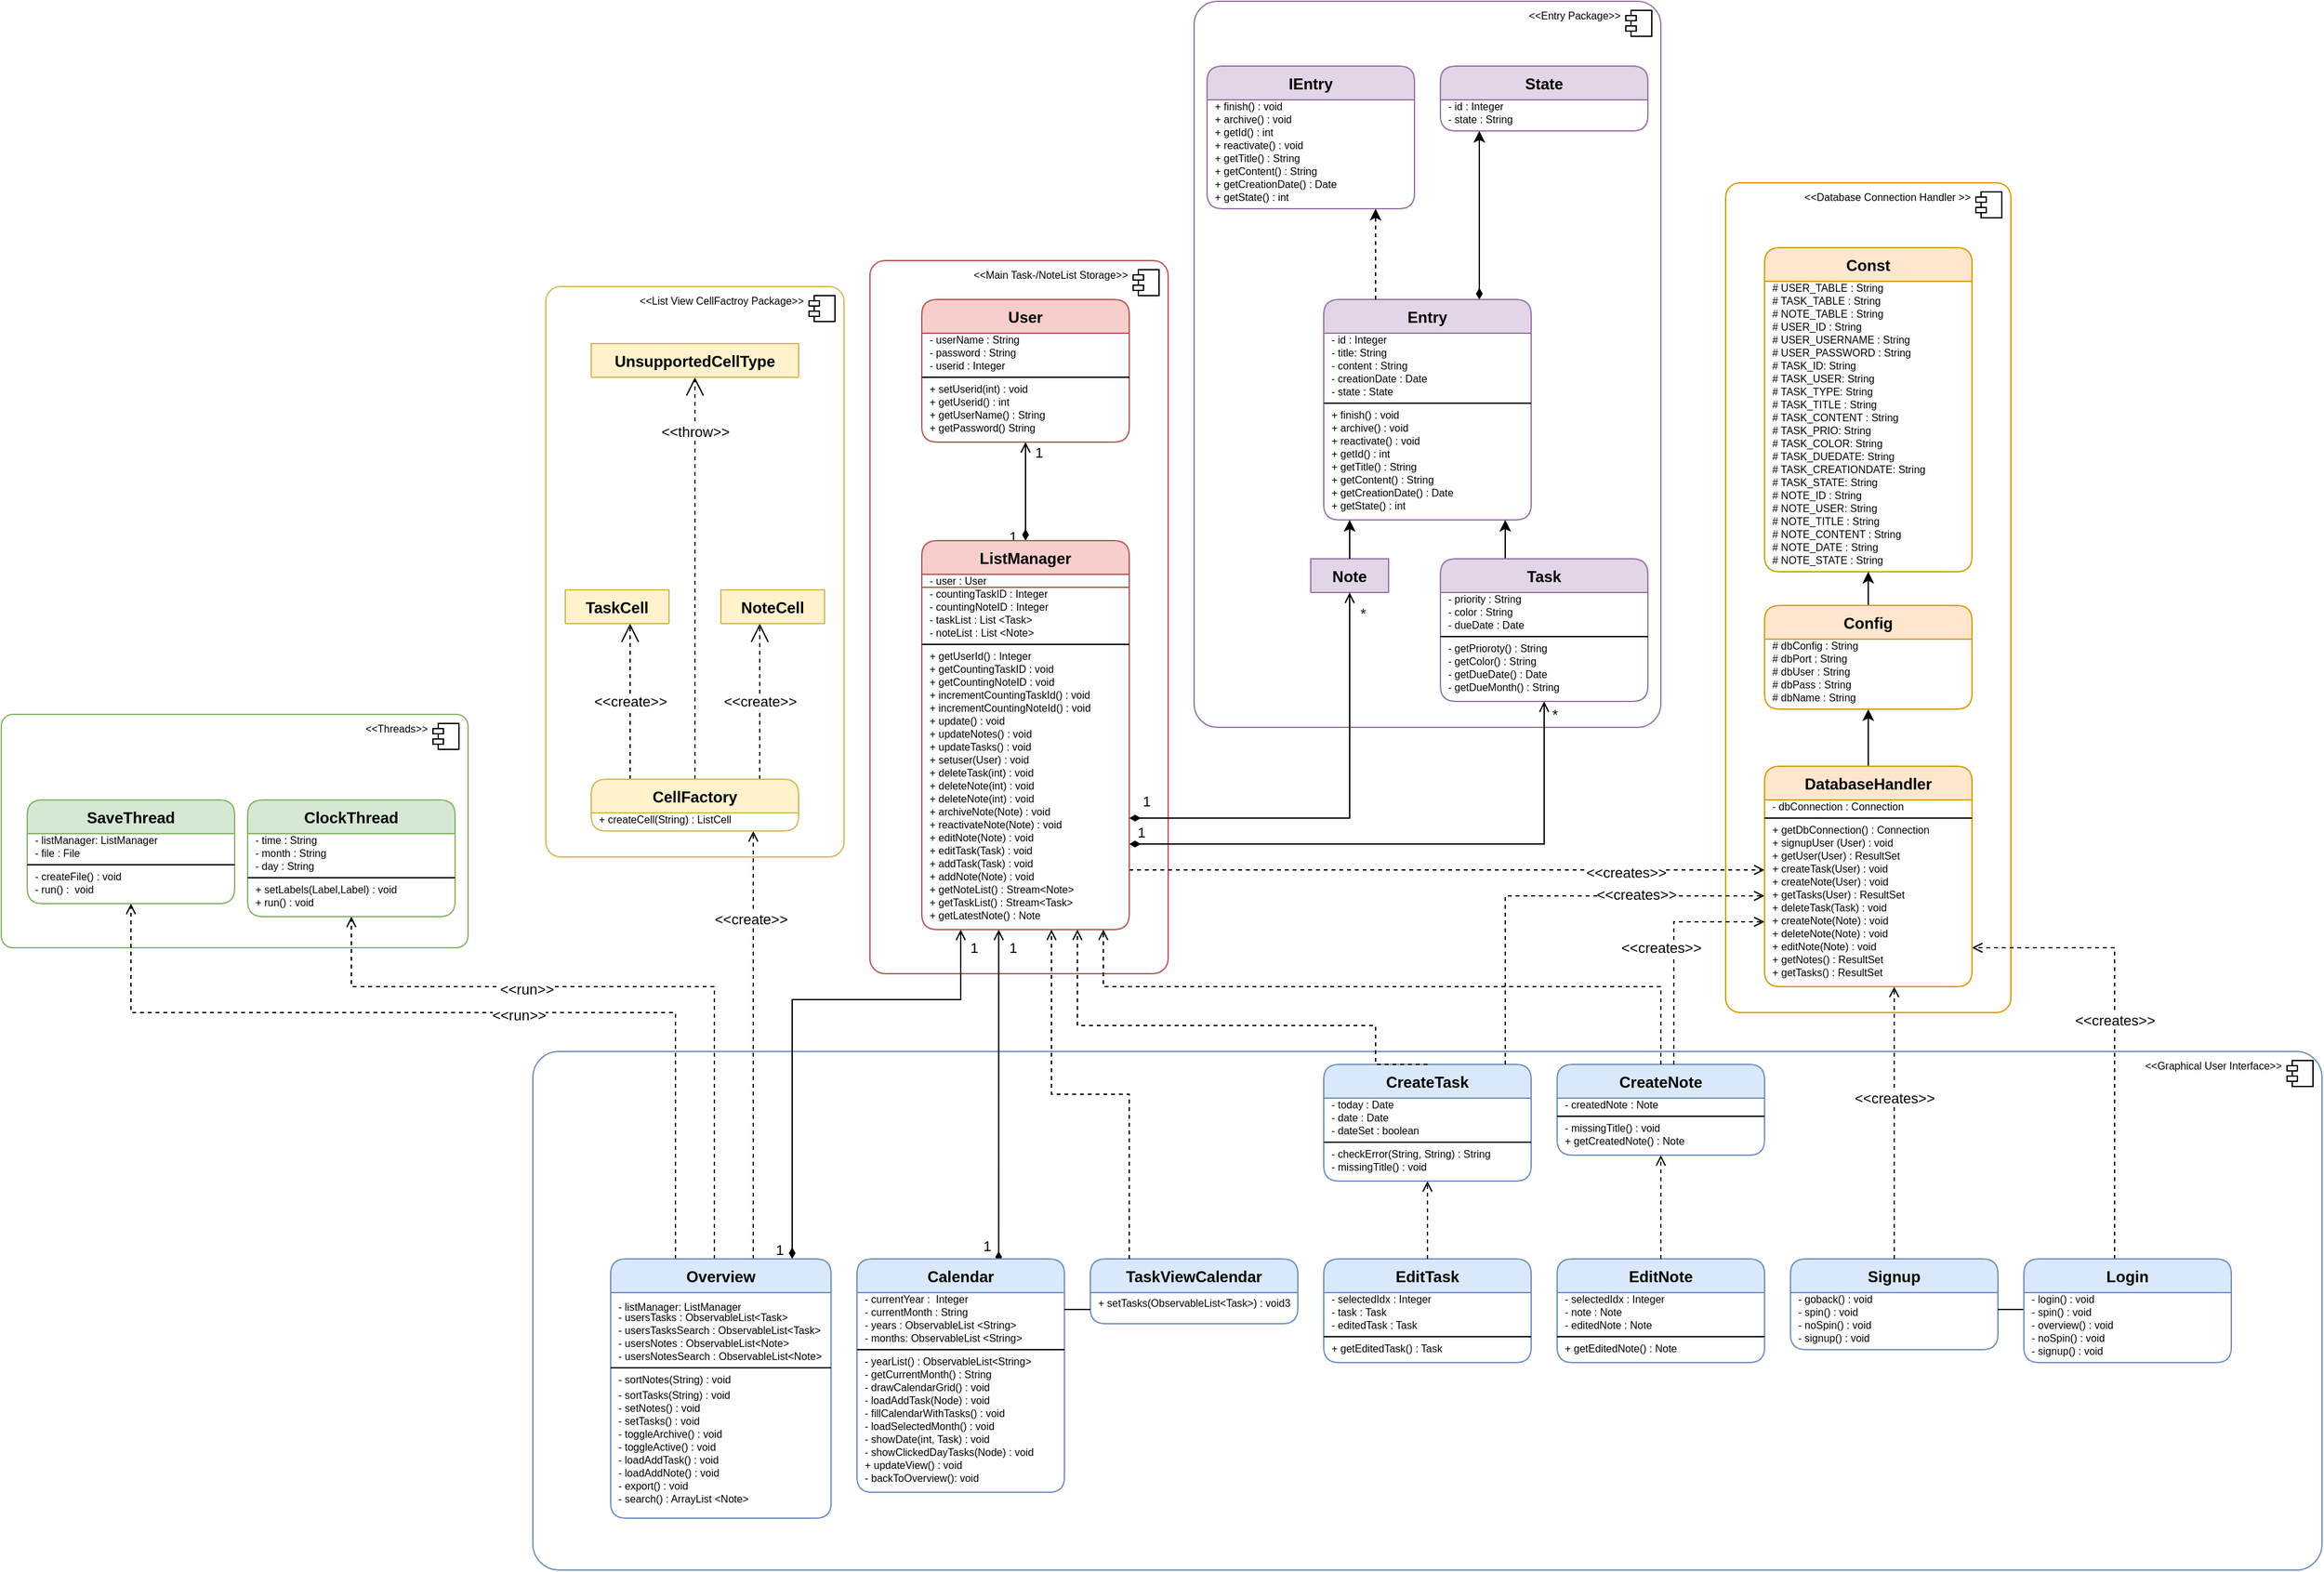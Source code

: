 <mxfile version="13.3.9" type="device"><diagram name="Page-1" id="c4acf3e9-155e-7222-9cf6-157b1a14988f"><mxGraphModel dx="3198" dy="986" grid="1" gridSize="10" guides="1" tooltips="1" connect="1" arrows="1" fold="1" page="1" pageScale="1" pageWidth="850" pageHeight="1100" background="#ffffff" math="0" shadow="0"><root><mxCell id="0"/><mxCell id="1" parent="0"/><mxCell id="yrJifAPtQoCRPy4X_Kn_-446" value="&amp;lt;&amp;lt;Main Task-/NoteList Storage&amp;gt;&amp;gt;" style="html=1;dropTarget=0;rounded=1;labelBackgroundColor=none;fontSize=8;align=right;verticalAlign=top;spacingRight=30;strokeColor=#b85450;arcSize=5;" vertex="1" parent="1"><mxGeometry x="560" y="300" width="230" height="550" as="geometry"/></mxCell><mxCell id="yrJifAPtQoCRPy4X_Kn_-447" value="" style="shape=component;jettyWidth=8;jettyHeight=4;" vertex="1" parent="yrJifAPtQoCRPy4X_Kn_-446"><mxGeometry x="1" width="20" height="20" relative="1" as="geometry"><mxPoint x="-27" y="7" as="offset"/></mxGeometry></mxCell><mxCell id="yrJifAPtQoCRPy4X_Kn_-444" value="&amp;lt;&amp;lt;List View CellFactroy Package&amp;gt;&amp;gt;" style="html=1;dropTarget=0;rounded=1;labelBackgroundColor=none;fontSize=8;align=right;verticalAlign=top;spacingRight=30;strokeColor=#d6b656;arcSize=5;" vertex="1" parent="1"><mxGeometry x="310" y="320" width="230" height="440" as="geometry"/></mxCell><mxCell id="yrJifAPtQoCRPy4X_Kn_-445" value="" style="shape=component;jettyWidth=8;jettyHeight=4;" vertex="1" parent="yrJifAPtQoCRPy4X_Kn_-444"><mxGeometry x="1" width="20" height="20" relative="1" as="geometry"><mxPoint x="-27" y="7" as="offset"/></mxGeometry></mxCell><mxCell id="yrJifAPtQoCRPy4X_Kn_-442" value="&amp;lt;&amp;lt;Threads&amp;gt;&amp;gt;" style="html=1;dropTarget=0;rounded=1;labelBackgroundColor=none;fontSize=8;align=right;verticalAlign=top;spacingRight=30;strokeColor=#82b366;arcSize=5;fillColor=#FFFFFF;" vertex="1" parent="1"><mxGeometry x="-110" y="650" width="360" height="180" as="geometry"/></mxCell><mxCell id="yrJifAPtQoCRPy4X_Kn_-443" value="" style="shape=component;jettyWidth=8;jettyHeight=4;" vertex="1" parent="yrJifAPtQoCRPy4X_Kn_-442"><mxGeometry x="1" width="20" height="20" relative="1" as="geometry"><mxPoint x="-27" y="7" as="offset"/></mxGeometry></mxCell><mxCell id="yrJifAPtQoCRPy4X_Kn_-438" value="&amp;lt;&amp;lt;Entry Package&amp;gt;&amp;gt;" style="html=1;dropTarget=0;rounded=1;labelBackgroundColor=none;fontSize=8;align=right;verticalAlign=top;spacingRight=30;strokeColor=#9673a6;arcSize=5;" vertex="1" parent="1"><mxGeometry x="810" y="100" width="360" height="560" as="geometry"/></mxCell><mxCell id="yrJifAPtQoCRPy4X_Kn_-439" value="" style="shape=component;jettyWidth=8;jettyHeight=4;" vertex="1" parent="yrJifAPtQoCRPy4X_Kn_-438"><mxGeometry x="1" width="20" height="20" relative="1" as="geometry"><mxPoint x="-27" y="7" as="offset"/></mxGeometry></mxCell><mxCell id="yrJifAPtQoCRPy4X_Kn_-434" value="&amp;lt;&amp;lt;Database Connection Handler &amp;gt;&amp;gt;" style="html=1;dropTarget=0;rounded=1;labelBackgroundColor=none;fontSize=8;align=right;verticalAlign=top;spacingRight=30;strokeColor=#d79b00;arcSize=5;" vertex="1" parent="1"><mxGeometry x="1220" y="240" width="220" height="640" as="geometry"/></mxCell><mxCell id="yrJifAPtQoCRPy4X_Kn_-435" value="" style="shape=component;jettyWidth=8;jettyHeight=4;" vertex="1" parent="yrJifAPtQoCRPy4X_Kn_-434"><mxGeometry x="1" width="20" height="20" relative="1" as="geometry"><mxPoint x="-27" y="7" as="offset"/></mxGeometry></mxCell><mxCell id="yrJifAPtQoCRPy4X_Kn_-409" value="&amp;lt;&amp;lt;Graphical User Interface&amp;gt;&amp;gt;" style="html=1;dropTarget=0;rounded=1;labelBackgroundColor=none;fontSize=8;align=right;verticalAlign=top;spacingRight=30;strokeColor=#6c8ebf;imageHeight=24;arcSize=5;" vertex="1" parent="1"><mxGeometry x="300" y="910" width="1380" height="400" as="geometry"/></mxCell><mxCell id="yrJifAPtQoCRPy4X_Kn_-410" value="" style="shape=component;jettyWidth=8;jettyHeight=4;" vertex="1" parent="yrJifAPtQoCRPy4X_Kn_-409"><mxGeometry x="1" width="20" height="20" relative="1" as="geometry"><mxPoint x="-27" y="7" as="offset"/></mxGeometry></mxCell><mxCell id="yrJifAPtQoCRPy4X_Kn_-69" value="Const" style="swimlane;fontStyle=1;align=center;verticalAlign=top;childLayout=stackLayout;horizontal=1;startSize=26;horizontalStack=0;resizeParent=1;resizeParentMax=0;resizeLast=0;collapsible=1;marginBottom=0;rounded=1;fillColor=#ffe6cc;strokeColor=#d79b00;" vertex="1" parent="1"><mxGeometry x="1250" y="290" width="160" height="250" as="geometry"/></mxCell><mxCell id="yrJifAPtQoCRPy4X_Kn_-294" value="# USER_TABLE : String&#10;" style="text;strokeColor=none;align=left;verticalAlign=top;spacingLeft=9;spacingRight=4;overflow=hidden;rotatable=0;points=[[0,0.5],[1,0.5]];portConstraint=eastwest;spacing=-3;spacingTop=-1;fontSize=8;labelBorderColor=none;labelBackgroundColor=none;" vertex="1" parent="yrJifAPtQoCRPy4X_Kn_-69"><mxGeometry y="26" width="160" height="10" as="geometry"/></mxCell><mxCell id="yrJifAPtQoCRPy4X_Kn_-297" value="# TASK_TABLE : String&#10;" style="text;strokeColor=none;align=left;verticalAlign=top;spacingLeft=9;spacingRight=4;overflow=hidden;rotatable=0;points=[[0,0.5],[1,0.5]];portConstraint=eastwest;spacing=-3;spacingTop=-1;fontSize=8;labelBorderColor=none;labelBackgroundColor=none;" vertex="1" parent="yrJifAPtQoCRPy4X_Kn_-69"><mxGeometry y="36" width="160" height="10" as="geometry"/></mxCell><mxCell id="yrJifAPtQoCRPy4X_Kn_-298" value="# NOTE_TABLE : String&#10;" style="text;strokeColor=none;align=left;verticalAlign=top;spacingLeft=9;spacingRight=4;overflow=hidden;rotatable=0;points=[[0,0.5],[1,0.5]];portConstraint=eastwest;spacing=-3;spacingTop=-1;fontSize=8;labelBorderColor=none;labelBackgroundColor=none;" vertex="1" parent="yrJifAPtQoCRPy4X_Kn_-69"><mxGeometry y="46" width="160" height="10" as="geometry"/></mxCell><mxCell id="yrJifAPtQoCRPy4X_Kn_-305" value="# USER_ID : String&#10;" style="text;strokeColor=none;align=left;verticalAlign=top;spacingLeft=9;spacingRight=4;overflow=hidden;rotatable=0;points=[[0,0.5],[1,0.5]];portConstraint=eastwest;spacing=-3;spacingTop=-1;fontSize=8;labelBorderColor=none;labelBackgroundColor=none;" vertex="1" parent="yrJifAPtQoCRPy4X_Kn_-69"><mxGeometry y="56" width="160" height="10" as="geometry"/></mxCell><mxCell id="yrJifAPtQoCRPy4X_Kn_-304" value="# USER_USERNAME : String&#10;" style="text;strokeColor=none;align=left;verticalAlign=top;spacingLeft=9;spacingRight=4;overflow=hidden;rotatable=0;points=[[0,0.5],[1,0.5]];portConstraint=eastwest;spacing=-3;spacingTop=-1;fontSize=8;labelBorderColor=none;labelBackgroundColor=none;" vertex="1" parent="yrJifAPtQoCRPy4X_Kn_-69"><mxGeometry y="66" width="160" height="10" as="geometry"/></mxCell><mxCell id="yrJifAPtQoCRPy4X_Kn_-309" value="# USER_PASSWORD : String&#10;" style="text;strokeColor=none;align=left;verticalAlign=top;spacingLeft=9;spacingRight=4;overflow=hidden;rotatable=0;points=[[0,0.5],[1,0.5]];portConstraint=eastwest;spacing=-3;spacingTop=-1;fontSize=8;labelBorderColor=none;labelBackgroundColor=none;" vertex="1" parent="yrJifAPtQoCRPy4X_Kn_-69"><mxGeometry y="76" width="160" height="10" as="geometry"/></mxCell><mxCell id="yrJifAPtQoCRPy4X_Kn_-308" value="# TASK_ID: String&#10;" style="text;strokeColor=none;align=left;verticalAlign=top;spacingLeft=9;spacingRight=4;overflow=hidden;rotatable=0;points=[[0,0.5],[1,0.5]];portConstraint=eastwest;spacing=-3;spacingTop=-1;fontSize=8;labelBorderColor=none;labelBackgroundColor=none;" vertex="1" parent="yrJifAPtQoCRPy4X_Kn_-69"><mxGeometry y="86" width="160" height="10" as="geometry"/></mxCell><mxCell id="yrJifAPtQoCRPy4X_Kn_-313" value="# TASK_USER: String&#10;" style="text;strokeColor=none;align=left;verticalAlign=top;spacingLeft=9;spacingRight=4;overflow=hidden;rotatable=0;points=[[0,0.5],[1,0.5]];portConstraint=eastwest;spacing=-3;spacingTop=-1;fontSize=8;labelBorderColor=none;labelBackgroundColor=none;" vertex="1" parent="yrJifAPtQoCRPy4X_Kn_-69"><mxGeometry y="96" width="160" height="10" as="geometry"/></mxCell><mxCell id="yrJifAPtQoCRPy4X_Kn_-312" value="# TASK_TYPE: String&#10;" style="text;strokeColor=none;align=left;verticalAlign=top;spacingLeft=9;spacingRight=4;overflow=hidden;rotatable=0;points=[[0,0.5],[1,0.5]];portConstraint=eastwest;spacing=-3;spacingTop=-1;fontSize=8;labelBorderColor=none;labelBackgroundColor=none;" vertex="1" parent="yrJifAPtQoCRPy4X_Kn_-69"><mxGeometry y="106" width="160" height="10" as="geometry"/></mxCell><mxCell id="yrJifAPtQoCRPy4X_Kn_-311" value="# TASK_TITLE : String&#10;" style="text;strokeColor=none;align=left;verticalAlign=top;spacingLeft=9;spacingRight=4;overflow=hidden;rotatable=0;points=[[0,0.5],[1,0.5]];portConstraint=eastwest;spacing=-3;spacingTop=-1;fontSize=8;labelBorderColor=none;labelBackgroundColor=none;" vertex="1" parent="yrJifAPtQoCRPy4X_Kn_-69"><mxGeometry y="116" width="160" height="10" as="geometry"/></mxCell><mxCell id="yrJifAPtQoCRPy4X_Kn_-310" value="# TASK_CONTENT : String&#10;" style="text;strokeColor=none;align=left;verticalAlign=top;spacingLeft=9;spacingRight=4;overflow=hidden;rotatable=0;points=[[0,0.5],[1,0.5]];portConstraint=eastwest;spacing=-3;spacingTop=-1;fontSize=8;labelBorderColor=none;labelBackgroundColor=none;" vertex="1" parent="yrJifAPtQoCRPy4X_Kn_-69"><mxGeometry y="126" width="160" height="10" as="geometry"/></mxCell><mxCell id="yrJifAPtQoCRPy4X_Kn_-307" value="# TASK_PRIO: String&#10;" style="text;strokeColor=none;align=left;verticalAlign=top;spacingLeft=9;spacingRight=4;overflow=hidden;rotatable=0;points=[[0,0.5],[1,0.5]];portConstraint=eastwest;spacing=-3;spacingTop=-1;fontSize=8;labelBorderColor=none;labelBackgroundColor=none;" vertex="1" parent="yrJifAPtQoCRPy4X_Kn_-69"><mxGeometry y="136" width="160" height="10" as="geometry"/></mxCell><mxCell id="yrJifAPtQoCRPy4X_Kn_-306" value="# TASK_COLOR: String&#10;" style="text;strokeColor=none;align=left;verticalAlign=top;spacingLeft=9;spacingRight=4;overflow=hidden;rotatable=0;points=[[0,0.5],[1,0.5]];portConstraint=eastwest;spacing=-3;spacingTop=-1;fontSize=8;labelBorderColor=none;labelBackgroundColor=none;" vertex="1" parent="yrJifAPtQoCRPy4X_Kn_-69"><mxGeometry y="146" width="160" height="10" as="geometry"/></mxCell><mxCell id="yrJifAPtQoCRPy4X_Kn_-303" value="# TASK_DUEDATE: String&#10;" style="text;strokeColor=none;align=left;verticalAlign=top;spacingLeft=9;spacingRight=4;overflow=hidden;rotatable=0;points=[[0,0.5],[1,0.5]];portConstraint=eastwest;spacing=-3;spacingTop=-1;fontSize=8;labelBorderColor=none;labelBackgroundColor=none;" vertex="1" parent="yrJifAPtQoCRPy4X_Kn_-69"><mxGeometry y="156" width="160" height="10" as="geometry"/></mxCell><mxCell id="yrJifAPtQoCRPy4X_Kn_-302" value="# TASK_CREATIONDATE: String&#10;" style="text;strokeColor=none;align=left;verticalAlign=top;spacingLeft=9;spacingRight=4;overflow=hidden;rotatable=0;points=[[0,0.5],[1,0.5]];portConstraint=eastwest;spacing=-3;spacingTop=-1;fontSize=8;labelBorderColor=none;labelBackgroundColor=none;" vertex="1" parent="yrJifAPtQoCRPy4X_Kn_-69"><mxGeometry y="166" width="160" height="10" as="geometry"/></mxCell><mxCell id="yrJifAPtQoCRPy4X_Kn_-301" value="# TASK_STATE: String&#10;" style="text;strokeColor=none;align=left;verticalAlign=top;spacingLeft=9;spacingRight=4;overflow=hidden;rotatable=0;points=[[0,0.5],[1,0.5]];portConstraint=eastwest;spacing=-3;spacingTop=-1;fontSize=8;labelBorderColor=none;labelBackgroundColor=none;" vertex="1" parent="yrJifAPtQoCRPy4X_Kn_-69"><mxGeometry y="176" width="160" height="10" as="geometry"/></mxCell><mxCell id="yrJifAPtQoCRPy4X_Kn_-300" value="# NOTE_ID : String&#10;" style="text;strokeColor=none;align=left;verticalAlign=top;spacingLeft=9;spacingRight=4;overflow=hidden;rotatable=0;points=[[0,0.5],[1,0.5]];portConstraint=eastwest;spacing=-3;spacingTop=-1;fontSize=8;labelBorderColor=none;labelBackgroundColor=none;" vertex="1" parent="yrJifAPtQoCRPy4X_Kn_-69"><mxGeometry y="186" width="160" height="10" as="geometry"/></mxCell><mxCell id="yrJifAPtQoCRPy4X_Kn_-299" value="# NOTE_USER: String&#10;" style="text;strokeColor=none;align=left;verticalAlign=top;spacingLeft=9;spacingRight=4;overflow=hidden;rotatable=0;points=[[0,0.5],[1,0.5]];portConstraint=eastwest;spacing=-3;spacingTop=-1;fontSize=8;labelBorderColor=none;labelBackgroundColor=none;" vertex="1" parent="yrJifAPtQoCRPy4X_Kn_-69"><mxGeometry y="196" width="160" height="10" as="geometry"/></mxCell><mxCell id="yrJifAPtQoCRPy4X_Kn_-296" value="# NOTE_TITLE : String&#10;" style="text;strokeColor=none;align=left;verticalAlign=top;spacingLeft=9;spacingRight=4;overflow=hidden;rotatable=0;points=[[0,0.5],[1,0.5]];portConstraint=eastwest;spacing=-3;spacingTop=-1;fontSize=8;labelBorderColor=none;labelBackgroundColor=none;" vertex="1" parent="yrJifAPtQoCRPy4X_Kn_-69"><mxGeometry y="206" width="160" height="10" as="geometry"/></mxCell><mxCell id="yrJifAPtQoCRPy4X_Kn_-295" value="# NOTE_CONTENT : String&#10;" style="text;strokeColor=none;align=left;verticalAlign=top;spacingLeft=9;spacingRight=4;overflow=hidden;rotatable=0;points=[[0,0.5],[1,0.5]];portConstraint=eastwest;spacing=-3;spacingTop=-1;fontSize=8;labelBorderColor=none;labelBackgroundColor=none;" vertex="1" parent="yrJifAPtQoCRPy4X_Kn_-69"><mxGeometry y="216" width="160" height="10" as="geometry"/></mxCell><mxCell id="yrJifAPtQoCRPy4X_Kn_-314" value="# NOTE_DATE : String&#10;" style="text;strokeColor=none;align=left;verticalAlign=top;spacingLeft=9;spacingRight=4;overflow=hidden;rotatable=0;points=[[0,0.5],[1,0.5]];portConstraint=eastwest;spacing=-3;spacingTop=-1;fontSize=8;labelBorderColor=none;labelBackgroundColor=none;" vertex="1" parent="yrJifAPtQoCRPy4X_Kn_-69"><mxGeometry y="226" width="160" height="10" as="geometry"/></mxCell><mxCell id="yrJifAPtQoCRPy4X_Kn_-315" value="# NOTE_STATE : String&#10;" style="text;strokeColor=none;align=left;verticalAlign=top;spacingLeft=9;spacingRight=4;overflow=hidden;rotatable=0;points=[[0,0.5],[1,0.5]];portConstraint=eastwest;spacing=-3;spacingTop=-1;fontSize=8;labelBorderColor=none;labelBackgroundColor=none;" vertex="1" parent="yrJifAPtQoCRPy4X_Kn_-69"><mxGeometry y="236" width="160" height="14" as="geometry"/></mxCell><mxCell id="yrJifAPtQoCRPy4X_Kn_-85" value="IEntry" style="swimlane;fontStyle=1;align=center;verticalAlign=top;childLayout=stackLayout;horizontal=1;startSize=26;horizontalStack=0;resizeParent=1;resizeParentMax=0;resizeLast=0;collapsible=1;marginBottom=0;rounded=1;fillColor=#e1d5e7;strokeColor=#9673a6;" vertex="1" parent="1"><mxGeometry x="820" y="150" width="160" height="110" as="geometry"/></mxCell><mxCell id="yrJifAPtQoCRPy4X_Kn_-399" value="+ finish() : void" style="text;strokeColor=none;align=left;verticalAlign=top;spacingLeft=9;spacingRight=4;overflow=hidden;rotatable=0;points=[[0,0.5],[1,0.5]];portConstraint=eastwest;spacing=-3;spacingTop=-1;fontSize=8;labelBorderColor=none;labelBackgroundColor=none;" vertex="1" parent="yrJifAPtQoCRPy4X_Kn_-85"><mxGeometry y="26" width="160" height="10" as="geometry"/></mxCell><mxCell id="yrJifAPtQoCRPy4X_Kn_-400" value="+ archive() : void" style="text;strokeColor=none;align=left;verticalAlign=top;spacingLeft=9;spacingRight=4;overflow=hidden;rotatable=0;points=[[0,0.5],[1,0.5]];portConstraint=eastwest;spacing=-3;spacingTop=-1;fontSize=8;labelBorderColor=none;labelBackgroundColor=none;" vertex="1" parent="yrJifAPtQoCRPy4X_Kn_-85"><mxGeometry y="36" width="160" height="10" as="geometry"/></mxCell><mxCell id="yrJifAPtQoCRPy4X_Kn_-401" value="+ getId() : int" style="text;strokeColor=none;align=left;verticalAlign=top;spacingLeft=9;spacingRight=4;overflow=hidden;rotatable=0;points=[[0,0.5],[1,0.5]];portConstraint=eastwest;spacing=-3;spacingTop=-1;fontSize=8;labelBorderColor=none;labelBackgroundColor=none;" vertex="1" parent="yrJifAPtQoCRPy4X_Kn_-85"><mxGeometry y="46" width="160" height="10" as="geometry"/></mxCell><mxCell id="yrJifAPtQoCRPy4X_Kn_-402" value="+ reactivate() : void" style="text;strokeColor=none;align=left;verticalAlign=top;spacingLeft=9;spacingRight=4;overflow=hidden;rotatable=0;points=[[0,0.5],[1,0.5]];portConstraint=eastwest;spacing=-3;spacingTop=-1;fontSize=8;labelBorderColor=none;labelBackgroundColor=none;" vertex="1" parent="yrJifAPtQoCRPy4X_Kn_-85"><mxGeometry y="56" width="160" height="10" as="geometry"/></mxCell><mxCell id="yrJifAPtQoCRPy4X_Kn_-403" value="+ getTitle() : String" style="text;strokeColor=none;align=left;verticalAlign=top;spacingLeft=9;spacingRight=4;overflow=hidden;rotatable=0;points=[[0,0.5],[1,0.5]];portConstraint=eastwest;spacing=-3;spacingTop=-1;fontSize=8;labelBorderColor=none;labelBackgroundColor=none;" vertex="1" parent="yrJifAPtQoCRPy4X_Kn_-85"><mxGeometry y="66" width="160" height="10" as="geometry"/></mxCell><mxCell id="yrJifAPtQoCRPy4X_Kn_-404" value="+ getContent() : String" style="text;strokeColor=none;align=left;verticalAlign=top;spacingLeft=9;spacingRight=4;overflow=hidden;rotatable=0;points=[[0,0.5],[1,0.5]];portConstraint=eastwest;spacing=-3;spacingTop=-1;fontSize=8;labelBorderColor=none;labelBackgroundColor=none;" vertex="1" parent="yrJifAPtQoCRPy4X_Kn_-85"><mxGeometry y="76" width="160" height="10" as="geometry"/></mxCell><mxCell id="yrJifAPtQoCRPy4X_Kn_-406" value="+ getCreationDate() : Date" style="text;strokeColor=none;align=left;verticalAlign=top;spacingLeft=9;spacingRight=4;overflow=hidden;rotatable=0;points=[[0,0.5],[1,0.5]];portConstraint=eastwest;spacing=-3;spacingTop=-1;fontSize=8;labelBorderColor=none;labelBackgroundColor=none;" vertex="1" parent="yrJifAPtQoCRPy4X_Kn_-85"><mxGeometry y="86" width="160" height="10" as="geometry"/></mxCell><mxCell id="yrJifAPtQoCRPy4X_Kn_-405" value="+ getState() : int" style="text;strokeColor=none;align=left;verticalAlign=top;spacingLeft=9;spacingRight=4;overflow=hidden;rotatable=0;points=[[0,0.5],[1,0.5]];portConstraint=eastwest;spacing=-3;spacingTop=-1;fontSize=8;labelBorderColor=none;labelBackgroundColor=none;" vertex="1" parent="yrJifAPtQoCRPy4X_Kn_-85"><mxGeometry y="96" width="160" height="14" as="geometry"/></mxCell><mxCell id="yrJifAPtQoCRPy4X_Kn_-93" value="State" style="swimlane;fontStyle=1;align=center;verticalAlign=top;childLayout=stackLayout;horizontal=1;startSize=26;horizontalStack=0;resizeParent=1;resizeParentMax=0;resizeLast=0;collapsible=1;marginBottom=0;rounded=1;fillColor=#e1d5e7;strokeColor=#9673a6;" vertex="1" parent="1"><mxGeometry x="1000" y="150" width="160" height="50" as="geometry"/></mxCell><mxCell id="yrJifAPtQoCRPy4X_Kn_-407" value="- id : Integer" style="text;strokeColor=none;align=left;verticalAlign=top;spacingLeft=9;spacingRight=4;overflow=hidden;rotatable=0;points=[[0,0.5],[1,0.5]];portConstraint=eastwest;spacing=-3;spacingTop=-1;fontSize=8;labelBorderColor=none;labelBackgroundColor=none;" vertex="1" parent="yrJifAPtQoCRPy4X_Kn_-93"><mxGeometry y="26" width="160" height="10" as="geometry"/></mxCell><mxCell id="yrJifAPtQoCRPy4X_Kn_-408" value="- state : String" style="text;strokeColor=none;align=left;verticalAlign=top;spacingLeft=9;spacingRight=4;overflow=hidden;rotatable=0;points=[[0,0.5],[1,0.5]];portConstraint=eastwest;spacing=-3;spacingTop=-1;fontSize=8;labelBorderColor=none;labelBackgroundColor=none;" vertex="1" parent="yrJifAPtQoCRPy4X_Kn_-93"><mxGeometry y="36" width="160" height="14" as="geometry"/></mxCell><mxCell id="yrJifAPtQoCRPy4X_Kn_-89" value="Note" style="swimlane;fontStyle=1;align=center;verticalAlign=top;childLayout=stackLayout;horizontal=1;startSize=26;horizontalStack=0;resizeParent=1;resizeParentMax=0;resizeLast=0;collapsible=1;marginBottom=0;rounded=1;fillColor=#e1d5e7;strokeColor=#9673a6;" vertex="1" collapsed="1" parent="1"><mxGeometry x="900" y="530" width="60" height="26" as="geometry"><mxRectangle x="820" y="530" width="160" height="34" as="alternateBounds"/></mxGeometry></mxCell><mxCell id="yrJifAPtQoCRPy4X_Kn_-81" value="Entry" style="swimlane;fontStyle=1;align=center;verticalAlign=top;childLayout=stackLayout;horizontal=1;startSize=26;horizontalStack=0;resizeParent=1;resizeParentMax=0;resizeLast=0;collapsible=1;marginBottom=0;rounded=1;fillColor=#e1d5e7;strokeColor=#9673a6;" vertex="1" parent="1"><mxGeometry x="910" y="330" width="160" height="170" as="geometry"/></mxCell><mxCell id="yrJifAPtQoCRPy4X_Kn_-370" value="- id : Integer" style="text;strokeColor=none;align=left;verticalAlign=top;spacingLeft=9;spacingRight=4;overflow=hidden;rotatable=0;points=[[0,0.5],[1,0.5]];portConstraint=eastwest;spacing=-3;spacingTop=-1;fontSize=8;labelBorderColor=none;labelBackgroundColor=none;" vertex="1" parent="yrJifAPtQoCRPy4X_Kn_-81"><mxGeometry y="26" width="160" height="10" as="geometry"/></mxCell><mxCell id="yrJifAPtQoCRPy4X_Kn_-372" value="- title: String" style="text;strokeColor=none;align=left;verticalAlign=top;spacingLeft=9;spacingRight=4;overflow=hidden;rotatable=0;points=[[0,0.5],[1,0.5]];portConstraint=eastwest;spacing=-3;spacingTop=-1;fontSize=8;labelBorderColor=none;labelBackgroundColor=none;" vertex="1" parent="yrJifAPtQoCRPy4X_Kn_-81"><mxGeometry y="36" width="160" height="10" as="geometry"/></mxCell><mxCell id="yrJifAPtQoCRPy4X_Kn_-371" value="- content : String" style="text;strokeColor=none;align=left;verticalAlign=top;spacingLeft=9;spacingRight=4;overflow=hidden;rotatable=0;points=[[0,0.5],[1,0.5]];portConstraint=eastwest;spacing=-3;spacingTop=-1;fontSize=8;labelBorderColor=none;labelBackgroundColor=none;" vertex="1" parent="yrJifAPtQoCRPy4X_Kn_-81"><mxGeometry y="46" width="160" height="10" as="geometry"/></mxCell><mxCell id="yrJifAPtQoCRPy4X_Kn_-373" value="- creationDate : Date" style="text;strokeColor=none;align=left;verticalAlign=top;spacingLeft=9;spacingRight=4;overflow=hidden;rotatable=0;points=[[0,0.5],[1,0.5]];portConstraint=eastwest;spacing=-3;spacingTop=-1;fontSize=8;labelBorderColor=none;labelBackgroundColor=none;" vertex="1" parent="yrJifAPtQoCRPy4X_Kn_-81"><mxGeometry y="56" width="160" height="10" as="geometry"/></mxCell><mxCell id="yrJifAPtQoCRPy4X_Kn_-374" value="- state : State" style="text;strokeColor=none;align=left;verticalAlign=top;spacingLeft=9;spacingRight=4;overflow=hidden;rotatable=0;points=[[0,0.5],[1,0.5]];portConstraint=eastwest;spacing=-3;spacingTop=-1;fontSize=8;labelBorderColor=none;labelBackgroundColor=none;" vertex="1" parent="yrJifAPtQoCRPy4X_Kn_-81"><mxGeometry y="66" width="160" height="10" as="geometry"/></mxCell><mxCell id="yrJifAPtQoCRPy4X_Kn_-83" value="" style="line;strokeWidth=1;fillColor=none;align=left;verticalAlign=middle;spacingTop=-1;spacingLeft=3;spacingRight=3;rotatable=0;labelPosition=right;points=[];portConstraint=eastwest;" vertex="1" parent="yrJifAPtQoCRPy4X_Kn_-81"><mxGeometry y="76" width="160" height="8" as="geometry"/></mxCell><mxCell id="yrJifAPtQoCRPy4X_Kn_-375" value="+ finish() : void" style="text;strokeColor=none;align=left;verticalAlign=top;spacingLeft=9;spacingRight=4;overflow=hidden;rotatable=0;points=[[0,0.5],[1,0.5]];portConstraint=eastwest;spacing=-3;spacingTop=-1;fontSize=8;labelBorderColor=none;labelBackgroundColor=none;" vertex="1" parent="yrJifAPtQoCRPy4X_Kn_-81"><mxGeometry y="84" width="160" height="10" as="geometry"/></mxCell><mxCell id="yrJifAPtQoCRPy4X_Kn_-378" value="+ archive() : void" style="text;strokeColor=none;align=left;verticalAlign=top;spacingLeft=9;spacingRight=4;overflow=hidden;rotatable=0;points=[[0,0.5],[1,0.5]];portConstraint=eastwest;spacing=-3;spacingTop=-1;fontSize=8;labelBorderColor=none;labelBackgroundColor=none;" vertex="1" parent="yrJifAPtQoCRPy4X_Kn_-81"><mxGeometry y="94" width="160" height="10" as="geometry"/></mxCell><mxCell id="yrJifAPtQoCRPy4X_Kn_-379" value="+ reactivate() : void" style="text;strokeColor=none;align=left;verticalAlign=top;spacingLeft=9;spacingRight=4;overflow=hidden;rotatable=0;points=[[0,0.5],[1,0.5]];portConstraint=eastwest;spacing=-3;spacingTop=-1;fontSize=8;labelBorderColor=none;labelBackgroundColor=none;" vertex="1" parent="yrJifAPtQoCRPy4X_Kn_-81"><mxGeometry y="104" width="160" height="10" as="geometry"/></mxCell><mxCell id="yrJifAPtQoCRPy4X_Kn_-377" value="+ getId() : int" style="text;strokeColor=none;align=left;verticalAlign=top;spacingLeft=9;spacingRight=4;overflow=hidden;rotatable=0;points=[[0,0.5],[1,0.5]];portConstraint=eastwest;spacing=-3;spacingTop=-1;fontSize=8;labelBorderColor=none;labelBackgroundColor=none;" vertex="1" parent="yrJifAPtQoCRPy4X_Kn_-81"><mxGeometry y="114" width="160" height="10" as="geometry"/></mxCell><mxCell id="yrJifAPtQoCRPy4X_Kn_-376" value="+ getTitle() : String" style="text;strokeColor=none;align=left;verticalAlign=top;spacingLeft=9;spacingRight=4;overflow=hidden;rotatable=0;points=[[0,0.5],[1,0.5]];portConstraint=eastwest;spacing=-3;spacingTop=-1;fontSize=8;labelBorderColor=none;labelBackgroundColor=none;" vertex="1" parent="yrJifAPtQoCRPy4X_Kn_-81"><mxGeometry y="124" width="160" height="10" as="geometry"/></mxCell><mxCell id="yrJifAPtQoCRPy4X_Kn_-396" value="+ getContent() : String" style="text;strokeColor=none;align=left;verticalAlign=top;spacingLeft=9;spacingRight=4;overflow=hidden;rotatable=0;points=[[0,0.5],[1,0.5]];portConstraint=eastwest;spacing=-3;spacingTop=-1;fontSize=8;labelBorderColor=none;labelBackgroundColor=none;" vertex="1" parent="yrJifAPtQoCRPy4X_Kn_-81"><mxGeometry y="134" width="160" height="10" as="geometry"/></mxCell><mxCell id="yrJifAPtQoCRPy4X_Kn_-397" value="+ getCreationDate() : Date" style="text;strokeColor=none;align=left;verticalAlign=top;spacingLeft=9;spacingRight=4;overflow=hidden;rotatable=0;points=[[0,0.5],[1,0.5]];portConstraint=eastwest;spacing=-3;spacingTop=-1;fontSize=8;labelBorderColor=none;labelBackgroundColor=none;" vertex="1" parent="yrJifAPtQoCRPy4X_Kn_-81"><mxGeometry y="144" width="160" height="10" as="geometry"/></mxCell><mxCell id="yrJifAPtQoCRPy4X_Kn_-398" value="+ getState() : int" style="text;strokeColor=none;align=left;verticalAlign=top;spacingLeft=9;spacingRight=4;overflow=hidden;rotatable=0;points=[[0,0.5],[1,0.5]];portConstraint=eastwest;spacing=-3;spacingTop=-1;fontSize=8;labelBorderColor=none;labelBackgroundColor=none;" vertex="1" parent="yrJifAPtQoCRPy4X_Kn_-81"><mxGeometry y="154" width="160" height="16" as="geometry"/></mxCell><mxCell id="yrJifAPtQoCRPy4X_Kn_-137" style="edgeStyle=orthogonalEdgeStyle;rounded=0;orthogonalLoop=1;jettySize=auto;html=1;exitX=0.5;exitY=0;exitDx=0;exitDy=0;startArrow=none;startFill=0;" edge="1" parent="1" source="yrJifAPtQoCRPy4X_Kn_-105" target="yrJifAPtQoCRPy4X_Kn_-65"><mxGeometry relative="1" as="geometry"/></mxCell><mxCell id="yrJifAPtQoCRPy4X_Kn_-138" style="edgeStyle=orthogonalEdgeStyle;rounded=0;orthogonalLoop=1;jettySize=auto;html=1;exitX=0.5;exitY=0;exitDx=0;exitDy=0;startArrow=none;startFill=0;" edge="1" parent="1" source="yrJifAPtQoCRPy4X_Kn_-65" target="yrJifAPtQoCRPy4X_Kn_-69"><mxGeometry relative="1" as="geometry"/></mxCell><mxCell id="yrJifAPtQoCRPy4X_Kn_-135" style="edgeStyle=orthogonalEdgeStyle;rounded=0;orthogonalLoop=1;jettySize=auto;html=1;exitX=0.5;exitY=0;exitDx=0;exitDy=0;startArrow=none;startFill=0;" edge="1" parent="1" source="yrJifAPtQoCRPy4X_Kn_-89" target="yrJifAPtQoCRPy4X_Kn_-81"><mxGeometry relative="1" as="geometry"><Array as="points"><mxPoint x="930" y="530"/></Array></mxGeometry></mxCell><mxCell id="yrJifAPtQoCRPy4X_Kn_-136" style="edgeStyle=orthogonalEdgeStyle;rounded=0;orthogonalLoop=1;jettySize=auto;html=1;exitX=0.5;exitY=0;exitDx=0;exitDy=0;startArrow=none;startFill=0;" edge="1" parent="1" source="yrJifAPtQoCRPy4X_Kn_-97" target="yrJifAPtQoCRPy4X_Kn_-81"><mxGeometry relative="1" as="geometry"><Array as="points"><mxPoint x="1050" y="530"/></Array></mxGeometry></mxCell><mxCell id="yrJifAPtQoCRPy4X_Kn_-131" style="edgeStyle=orthogonalEdgeStyle;rounded=0;orthogonalLoop=1;jettySize=auto;html=1;exitX=0.75;exitY=0;exitDx=0;exitDy=0;startArrow=diamondThin;startFill=1;" edge="1" parent="1" source="yrJifAPtQoCRPy4X_Kn_-81" target="yrJifAPtQoCRPy4X_Kn_-93"><mxGeometry relative="1" as="geometry"><mxPoint x="1030" y="350" as="targetPoint"/><Array as="points"><mxPoint x="1030" y="310"/><mxPoint x="1030" y="310"/></Array></mxGeometry></mxCell><mxCell id="yrJifAPtQoCRPy4X_Kn_-134" style="edgeStyle=orthogonalEdgeStyle;rounded=0;orthogonalLoop=1;jettySize=auto;html=1;exitX=0.25;exitY=0;exitDx=0;exitDy=0;startArrow=none;startFill=0;dashed=1;" edge="1" parent="1" source="yrJifAPtQoCRPy4X_Kn_-81" target="yrJifAPtQoCRPy4X_Kn_-85"><mxGeometry relative="1" as="geometry"><Array as="points"><mxPoint x="950" y="310"/><mxPoint x="950" y="310"/></Array></mxGeometry></mxCell><mxCell id="yrJifAPtQoCRPy4X_Kn_-139" style="edgeStyle=orthogonalEdgeStyle;rounded=0;orthogonalLoop=1;jettySize=auto;html=1;exitX=0.5;exitY=0;exitDx=0;exitDy=0;startArrow=diamondThin;startFill=1;endArrow=open;endFill=0;" edge="1" parent="1" source="yrJifAPtQoCRPy4X_Kn_-113" target="yrJifAPtQoCRPy4X_Kn_-101"><mxGeometry relative="1" as="geometry"/></mxCell><mxCell id="yrJifAPtQoCRPy4X_Kn_-159" value="1" style="edgeLabel;html=1;align=center;verticalAlign=middle;resizable=0;points=[];" vertex="1" connectable="0" parent="yrJifAPtQoCRPy4X_Kn_-139"><mxGeometry x="-0.789" y="-1" relative="1" as="geometry"><mxPoint x="-11" y="4.34" as="offset"/></mxGeometry></mxCell><mxCell id="yrJifAPtQoCRPy4X_Kn_-160" value="1" style="edgeLabel;html=1;align=center;verticalAlign=middle;resizable=0;points=[];" vertex="1" connectable="0" parent="yrJifAPtQoCRPy4X_Kn_-139"><mxGeometry x="0.797" relative="1" as="geometry"><mxPoint x="10" as="offset"/></mxGeometry></mxCell><mxCell id="yrJifAPtQoCRPy4X_Kn_-140" value="&amp;lt;&amp;lt;create&amp;gt;&amp;gt;" style="endArrow=open;endSize=12;dashed=1;html=1;strokeColor=#000000;edgeStyle=orthogonalEdgeStyle;" edge="1" parent="1" source="yrJifAPtQoCRPy4X_Kn_-9" target="yrJifAPtQoCRPy4X_Kn_-33"><mxGeometry width="160" relative="1" as="geometry"><mxPoint x="865" y="584" as="sourcePoint"/><mxPoint x="415" y="644" as="targetPoint"/><Array as="points"><mxPoint x="475" y="654"/><mxPoint x="475" y="654"/></Array></mxGeometry></mxCell><mxCell id="yrJifAPtQoCRPy4X_Kn_-142" value="&amp;lt;&amp;lt;create&amp;gt;&amp;gt;" style="endArrow=open;endSize=12;dashed=1;html=1;strokeColor=#000000;edgeStyle=orthogonalEdgeStyle;rounded=0;" edge="1" parent="1" source="yrJifAPtQoCRPy4X_Kn_-9" target="yrJifAPtQoCRPy4X_Kn_-53"><mxGeometry width="160" relative="1" as="geometry"><mxPoint x="865" y="584" as="sourcePoint"/><mxPoint x="1025" y="584" as="targetPoint"/><Array as="points"><mxPoint x="375" y="604"/><mxPoint x="375" y="604"/></Array></mxGeometry></mxCell><mxCell id="yrJifAPtQoCRPy4X_Kn_-144" style="edgeStyle=orthogonalEdgeStyle;rounded=0;orthogonalLoop=1;jettySize=auto;html=1;startArrow=none;startFill=0;strokeColor=#000000;dashed=1;endArrow=open;endFill=0;" edge="1" parent="1" source="yrJifAPtQoCRPy4X_Kn_-37" target="yrJifAPtQoCRPy4X_Kn_-9"><mxGeometry relative="1" as="geometry"><Array as="points"><mxPoint x="470" y="1010"/><mxPoint x="470" y="1010"/></Array></mxGeometry></mxCell><mxCell id="yrJifAPtQoCRPy4X_Kn_-147" value="&amp;lt;&amp;lt;create&amp;gt;&amp;gt;" style="edgeLabel;html=1;align=center;verticalAlign=middle;resizable=0;points=[];" vertex="1" connectable="0" parent="yrJifAPtQoCRPy4X_Kn_-144"><mxGeometry x="0.053" y="2" relative="1" as="geometry"><mxPoint y="-88.82" as="offset"/></mxGeometry></mxCell><mxCell id="yrJifAPtQoCRPy4X_Kn_-61" value="TaskViewCalendar" style="swimlane;fontStyle=1;align=center;verticalAlign=top;childLayout=stackLayout;horizontal=1;startSize=26;horizontalStack=0;resizeParent=1;resizeParentMax=0;resizeLast=0;collapsible=1;marginBottom=0;rounded=1;fillColor=#dae8fc;strokeColor=#6c8ebf;" vertex="1" parent="1"><mxGeometry x="730" y="1070" width="160" height="50" as="geometry"/></mxCell><mxCell id="yrJifAPtQoCRPy4X_Kn_-242" value="+ setTasks(ObservableList&lt;Task&gt;) : void3" style="text;strokeColor=none;align=left;verticalAlign=top;spacingLeft=9;spacingRight=4;overflow=hidden;rotatable=0;points=[[0,0.5],[1,0.5]];portConstraint=eastwest;spacing=-3;spacingTop=2;fontSize=8;labelBorderColor=none;labelBackgroundColor=none;" vertex="1" parent="yrJifAPtQoCRPy4X_Kn_-61"><mxGeometry y="26" width="160" height="24" as="geometry"/></mxCell><mxCell id="yrJifAPtQoCRPy4X_Kn_-148" value="&amp;lt;&amp;lt;throw&amp;gt;&amp;gt;" style="endArrow=open;endSize=12;dashed=1;html=1;strokeColor=#000000;edgeStyle=orthogonalEdgeStyle;rounded=0;" edge="1" parent="1" source="yrJifAPtQoCRPy4X_Kn_-9" target="yrJifAPtQoCRPy4X_Kn_-73"><mxGeometry x="0.728" width="160" relative="1" as="geometry"><mxPoint x="865" y="584" as="sourcePoint"/><mxPoint x="1025" y="584" as="targetPoint"/><Array as="points"><mxPoint x="425" y="604"/><mxPoint x="425" y="604"/></Array><mxPoint as="offset"/></mxGeometry></mxCell><mxCell id="yrJifAPtQoCRPy4X_Kn_-149" style="edgeStyle=orthogonalEdgeStyle;rounded=0;orthogonalLoop=1;jettySize=auto;html=1;startArrow=diamondThin;startFill=1;strokeColor=#000000;endArrow=open;endFill=0;" edge="1" parent="1" source="yrJifAPtQoCRPy4X_Kn_-37" target="yrJifAPtQoCRPy4X_Kn_-113"><mxGeometry relative="1" as="geometry"><mxPoint x="511" y="1050" as="sourcePoint"/><Array as="points"><mxPoint x="500" y="870"/><mxPoint x="630" y="870"/></Array></mxGeometry></mxCell><mxCell id="yrJifAPtQoCRPy4X_Kn_-151" value="1" style="edgeLabel;html=1;align=center;verticalAlign=middle;resizable=0;points=[];" vertex="1" connectable="0" parent="yrJifAPtQoCRPy4X_Kn_-149"><mxGeometry x="-0.939" y="-4" relative="1" as="geometry"><mxPoint x="-14" y="4.48" as="offset"/></mxGeometry></mxCell><mxCell id="yrJifAPtQoCRPy4X_Kn_-152" value="1" style="edgeLabel;html=1;align=center;verticalAlign=middle;resizable=0;points=[];" vertex="1" connectable="0" parent="yrJifAPtQoCRPy4X_Kn_-149"><mxGeometry x="0.935" y="-1" relative="1" as="geometry"><mxPoint x="9" y="1.46" as="offset"/></mxGeometry></mxCell><mxCell id="yrJifAPtQoCRPy4X_Kn_-65" value="Config" style="swimlane;fontStyle=1;align=center;verticalAlign=top;childLayout=stackLayout;horizontal=1;startSize=26;horizontalStack=0;resizeParent=1;resizeParentMax=0;resizeLast=0;collapsible=1;marginBottom=0;rounded=1;fillColor=#ffe6cc;strokeColor=#d79b00;" vertex="1" parent="1"><mxGeometry x="1250" y="566" width="160" height="80" as="geometry"/></mxCell><mxCell id="yrJifAPtQoCRPy4X_Kn_-289" value="# dbConfig : String" style="text;strokeColor=none;align=left;verticalAlign=top;spacingLeft=9;spacingRight=4;overflow=hidden;rotatable=0;points=[[0,0.5],[1,0.5]];portConstraint=eastwest;spacing=-3;spacingTop=-1;fontSize=8;labelBorderColor=none;labelBackgroundColor=none;" vertex="1" parent="yrJifAPtQoCRPy4X_Kn_-65"><mxGeometry y="26" width="160" height="10" as="geometry"/></mxCell><mxCell id="yrJifAPtQoCRPy4X_Kn_-290" value="# dbPort : String" style="text;strokeColor=none;align=left;verticalAlign=top;spacingLeft=9;spacingRight=4;overflow=hidden;rotatable=0;points=[[0,0.5],[1,0.5]];portConstraint=eastwest;spacing=-3;spacingTop=-1;fontSize=8;labelBorderColor=none;labelBackgroundColor=none;" vertex="1" parent="yrJifAPtQoCRPy4X_Kn_-65"><mxGeometry y="36" width="160" height="10" as="geometry"/></mxCell><mxCell id="yrJifAPtQoCRPy4X_Kn_-291" value="# dbUser : String" style="text;strokeColor=none;align=left;verticalAlign=top;spacingLeft=9;spacingRight=4;overflow=hidden;rotatable=0;points=[[0,0.5],[1,0.5]];portConstraint=eastwest;spacing=-3;spacingTop=-1;fontSize=8;labelBorderColor=none;labelBackgroundColor=none;" vertex="1" parent="yrJifAPtQoCRPy4X_Kn_-65"><mxGeometry y="46" width="160" height="10" as="geometry"/></mxCell><mxCell id="yrJifAPtQoCRPy4X_Kn_-292" value="# dbPass : String" style="text;strokeColor=none;align=left;verticalAlign=top;spacingLeft=9;spacingRight=4;overflow=hidden;rotatable=0;points=[[0,0.5],[1,0.5]];portConstraint=eastwest;spacing=-3;spacingTop=-1;fontSize=8;labelBorderColor=none;labelBackgroundColor=none;" vertex="1" parent="yrJifAPtQoCRPy4X_Kn_-65"><mxGeometry y="56" width="160" height="10" as="geometry"/></mxCell><mxCell id="yrJifAPtQoCRPy4X_Kn_-293" value="# dbName : String" style="text;strokeColor=none;align=left;verticalAlign=top;spacingLeft=9;spacingRight=4;overflow=hidden;rotatable=0;points=[[0,0.5],[1,0.5]];portConstraint=eastwest;spacing=-3;spacingTop=-1;fontSize=8;labelBorderColor=none;labelBackgroundColor=none;" vertex="1" parent="yrJifAPtQoCRPy4X_Kn_-65"><mxGeometry y="66" width="160" height="14" as="geometry"/></mxCell><mxCell id="yrJifAPtQoCRPy4X_Kn_-97" value="Task" style="swimlane;fontStyle=1;align=center;verticalAlign=top;childLayout=stackLayout;horizontal=1;startSize=26;horizontalStack=0;resizeParent=1;resizeParentMax=0;resizeLast=0;collapsible=1;marginBottom=0;rounded=1;fillColor=#e1d5e7;strokeColor=#9673a6;" vertex="1" parent="1"><mxGeometry x="1000" y="530" width="160" height="110" as="geometry"/></mxCell><mxCell id="yrJifAPtQoCRPy4X_Kn_-362" value="- priority : String" style="text;strokeColor=none;align=left;verticalAlign=top;spacingLeft=9;spacingRight=4;overflow=hidden;rotatable=0;points=[[0,0.5],[1,0.5]];portConstraint=eastwest;spacing=-3;spacingTop=-1;fontSize=8;labelBorderColor=none;labelBackgroundColor=none;" vertex="1" parent="yrJifAPtQoCRPy4X_Kn_-97"><mxGeometry y="26" width="160" height="10" as="geometry"/></mxCell><mxCell id="yrJifAPtQoCRPy4X_Kn_-363" value="- color : String" style="text;strokeColor=none;align=left;verticalAlign=top;spacingLeft=9;spacingRight=4;overflow=hidden;rotatable=0;points=[[0,0.5],[1,0.5]];portConstraint=eastwest;spacing=-3;spacingTop=-1;fontSize=8;labelBorderColor=none;labelBackgroundColor=none;" vertex="1" parent="yrJifAPtQoCRPy4X_Kn_-97"><mxGeometry y="36" width="160" height="10" as="geometry"/></mxCell><mxCell id="yrJifAPtQoCRPy4X_Kn_-364" value="- dueDate : Date" style="text;strokeColor=none;align=left;verticalAlign=top;spacingLeft=9;spacingRight=4;overflow=hidden;rotatable=0;points=[[0,0.5],[1,0.5]];portConstraint=eastwest;spacing=-3;spacingTop=-1;fontSize=8;labelBorderColor=none;labelBackgroundColor=none;" vertex="1" parent="yrJifAPtQoCRPy4X_Kn_-97"><mxGeometry y="46" width="160" height="10" as="geometry"/></mxCell><mxCell id="yrJifAPtQoCRPy4X_Kn_-99" value="" style="line;strokeWidth=1;fillColor=none;align=left;verticalAlign=middle;spacingTop=-1;spacingLeft=3;spacingRight=3;rotatable=0;labelPosition=right;points=[];portConstraint=eastwest;" vertex="1" parent="yrJifAPtQoCRPy4X_Kn_-97"><mxGeometry y="56" width="160" height="8" as="geometry"/></mxCell><mxCell id="yrJifAPtQoCRPy4X_Kn_-365" value="- getPrioroty() : String" style="text;strokeColor=none;align=left;verticalAlign=top;spacingLeft=9;spacingRight=4;overflow=hidden;rotatable=0;points=[[0,0.5],[1,0.5]];portConstraint=eastwest;spacing=-3;spacingTop=-1;fontSize=8;labelBorderColor=none;labelBackgroundColor=none;" vertex="1" parent="yrJifAPtQoCRPy4X_Kn_-97"><mxGeometry y="64" width="160" height="10" as="geometry"/></mxCell><mxCell id="yrJifAPtQoCRPy4X_Kn_-366" value="- getColor() : String" style="text;strokeColor=none;align=left;verticalAlign=top;spacingLeft=9;spacingRight=4;overflow=hidden;rotatable=0;points=[[0,0.5],[1,0.5]];portConstraint=eastwest;spacing=-3;spacingTop=-1;fontSize=8;labelBorderColor=none;labelBackgroundColor=none;" vertex="1" parent="yrJifAPtQoCRPy4X_Kn_-97"><mxGeometry y="74" width="160" height="10" as="geometry"/></mxCell><mxCell id="yrJifAPtQoCRPy4X_Kn_-367" value="- getDueDate() : Date" style="text;strokeColor=none;align=left;verticalAlign=top;spacingLeft=9;spacingRight=4;overflow=hidden;rotatable=0;points=[[0,0.5],[1,0.5]];portConstraint=eastwest;spacing=-3;spacingTop=-1;fontSize=8;labelBorderColor=none;labelBackgroundColor=none;" vertex="1" parent="yrJifAPtQoCRPy4X_Kn_-97"><mxGeometry y="84" width="160" height="10" as="geometry"/></mxCell><mxCell id="yrJifAPtQoCRPy4X_Kn_-368" value="- getDueMonth() : String" style="text;strokeColor=none;align=left;verticalAlign=top;spacingLeft=9;spacingRight=4;overflow=hidden;rotatable=0;points=[[0,0.5],[1,0.5]];portConstraint=eastwest;spacing=-3;spacingTop=-1;fontSize=8;labelBorderColor=none;labelBackgroundColor=none;" vertex="1" parent="yrJifAPtQoCRPy4X_Kn_-97"><mxGeometry y="94" width="160" height="16" as="geometry"/></mxCell><mxCell id="yrJifAPtQoCRPy4X_Kn_-153" style="edgeStyle=orthogonalEdgeStyle;rounded=0;orthogonalLoop=1;jettySize=auto;html=1;startArrow=diamondThin;startFill=1;endArrow=open;endFill=0;" edge="1" parent="1" source="yrJifAPtQoCRPy4X_Kn_-113" target="yrJifAPtQoCRPy4X_Kn_-89"><mxGeometry relative="1" as="geometry"><mxPoint x="790" y="730" as="sourcePoint"/><Array as="points"><mxPoint x="930" y="730"/></Array></mxGeometry></mxCell><mxCell id="yrJifAPtQoCRPy4X_Kn_-154" value="1" style="edgeLabel;html=1;align=center;verticalAlign=middle;resizable=0;points=[];" vertex="1" connectable="0" parent="yrJifAPtQoCRPy4X_Kn_-153"><mxGeometry x="-0.923" y="-1" relative="1" as="geometry"><mxPoint y="-14" as="offset"/></mxGeometry></mxCell><mxCell id="yrJifAPtQoCRPy4X_Kn_-155" value="*" style="edgeLabel;html=1;align=center;verticalAlign=middle;resizable=0;points=[];" vertex="1" connectable="0" parent="yrJifAPtQoCRPy4X_Kn_-153"><mxGeometry x="0.907" y="-1" relative="1" as="geometry"><mxPoint x="8.97" as="offset"/></mxGeometry></mxCell><mxCell id="yrJifAPtQoCRPy4X_Kn_-156" style="edgeStyle=orthogonalEdgeStyle;rounded=0;orthogonalLoop=1;jettySize=auto;html=1;startArrow=diamondThin;startFill=1;endArrow=open;endFill=0;" edge="1" parent="1" source="yrJifAPtQoCRPy4X_Kn_-113" target="yrJifAPtQoCRPy4X_Kn_-97"><mxGeometry relative="1" as="geometry"><mxPoint x="790" y="750" as="sourcePoint"/><Array as="points"><mxPoint x="1080" y="750"/></Array></mxGeometry></mxCell><mxCell id="yrJifAPtQoCRPy4X_Kn_-157" value="1" style="edgeLabel;html=1;align=center;verticalAlign=middle;resizable=0;points=[];" vertex="1" connectable="0" parent="yrJifAPtQoCRPy4X_Kn_-156"><mxGeometry x="-0.923" y="-1" relative="1" as="geometry"><mxPoint x="-7.93" y="-10" as="offset"/></mxGeometry></mxCell><mxCell id="yrJifAPtQoCRPy4X_Kn_-158" value="*" style="edgeLabel;html=1;align=center;verticalAlign=middle;resizable=0;points=[];" vertex="1" connectable="0" parent="yrJifAPtQoCRPy4X_Kn_-156"><mxGeometry x="0.907" y="-1" relative="1" as="geometry"><mxPoint x="6.97" y="-10.69" as="offset"/></mxGeometry></mxCell><mxCell id="yrJifAPtQoCRPy4X_Kn_-161" style="edgeStyle=orthogonalEdgeStyle;rounded=0;orthogonalLoop=1;jettySize=auto;html=1;startArrow=diamondThin;startFill=1;strokeColor=#000000;endArrow=open;endFill=0;exitX=0.683;exitY=0.017;exitDx=0;exitDy=0;exitPerimeter=0;" edge="1" parent="1" source="yrJifAPtQoCRPy4X_Kn_-5" target="yrJifAPtQoCRPy4X_Kn_-113"><mxGeometry relative="1" as="geometry"><mxPoint x="700" y="1070" as="sourcePoint"/><mxPoint x="700" y="850" as="targetPoint"/><Array as="points"><mxPoint x="659" y="940"/><mxPoint x="659" y="940"/></Array></mxGeometry></mxCell><mxCell id="yrJifAPtQoCRPy4X_Kn_-162" value="1" style="edgeLabel;html=1;align=center;verticalAlign=middle;resizable=0;points=[];" vertex="1" connectable="0" parent="yrJifAPtQoCRPy4X_Kn_-161"><mxGeometry x="-0.939" y="-4" relative="1" as="geometry"><mxPoint x="-14" y="-5.47" as="offset"/></mxGeometry></mxCell><mxCell id="yrJifAPtQoCRPy4X_Kn_-163" value="1" style="edgeLabel;html=1;align=center;verticalAlign=middle;resizable=0;points=[];" vertex="1" connectable="0" parent="yrJifAPtQoCRPy4X_Kn_-161"><mxGeometry x="0.935" y="-1" relative="1" as="geometry"><mxPoint x="9" y="5.58" as="offset"/></mxGeometry></mxCell><mxCell id="yrJifAPtQoCRPy4X_Kn_-164" style="edgeStyle=orthogonalEdgeStyle;rounded=0;orthogonalLoop=1;jettySize=auto;html=1;startArrow=none;startFill=0;strokeColor=#000000;dashed=1;endArrow=open;endFill=0;" edge="1" parent="1" source="yrJifAPtQoCRPy4X_Kn_-37" target="yrJifAPtQoCRPy4X_Kn_-109"><mxGeometry relative="1" as="geometry"><Array as="points"><mxPoint x="440" y="860"/><mxPoint x="160" y="860"/></Array></mxGeometry></mxCell><mxCell id="yrJifAPtQoCRPy4X_Kn_-165" value="&amp;lt;&amp;lt;run&amp;gt;&amp;gt;" style="edgeLabel;html=1;align=center;verticalAlign=middle;resizable=0;points=[];" vertex="1" connectable="0" parent="yrJifAPtQoCRPy4X_Kn_-164"><mxGeometry x="0.053" y="2" relative="1" as="geometry"><mxPoint x="-69" as="offset"/></mxGeometry></mxCell><mxCell id="yrJifAPtQoCRPy4X_Kn_-166" style="edgeStyle=orthogonalEdgeStyle;rounded=0;orthogonalLoop=1;jettySize=auto;html=1;startArrow=none;startFill=0;strokeColor=#000000;dashed=1;endArrow=open;endFill=0;" edge="1" parent="1" source="yrJifAPtQoCRPy4X_Kn_-37" target="yrJifAPtQoCRPy4X_Kn_-127"><mxGeometry relative="1" as="geometry"><Array as="points"><mxPoint x="410" y="880"/><mxPoint x="-10" y="880"/></Array></mxGeometry></mxCell><mxCell id="yrJifAPtQoCRPy4X_Kn_-167" value="&amp;lt;&amp;lt;run&amp;gt;&amp;gt;" style="edgeLabel;html=1;align=center;verticalAlign=middle;resizable=0;points=[];" vertex="1" connectable="0" parent="yrJifAPtQoCRPy4X_Kn_-166"><mxGeometry x="0.053" y="2" relative="1" as="geometry"><mxPoint x="54" as="offset"/></mxGeometry></mxCell><mxCell id="yrJifAPtQoCRPy4X_Kn_-25" value="EditTask" style="swimlane;fontStyle=1;align=center;verticalAlign=top;childLayout=stackLayout;horizontal=1;startSize=26;horizontalStack=0;resizeParent=1;resizeParentMax=0;resizeLast=0;collapsible=1;marginBottom=0;rounded=1;fillColor=#dae8fc;strokeColor=#6c8ebf;" vertex="1" parent="1"><mxGeometry x="910" y="1070" width="160" height="80" as="geometry"/></mxCell><mxCell id="yrJifAPtQoCRPy4X_Kn_-246" value="- selectedIdx : Integer" style="text;strokeColor=none;align=left;verticalAlign=top;spacingLeft=9;spacingRight=4;overflow=hidden;rotatable=0;points=[[0,0.5],[1,0.5]];portConstraint=eastwest;spacing=-3;spacingTop=-1;fontSize=8;labelBorderColor=none;labelBackgroundColor=none;" vertex="1" parent="yrJifAPtQoCRPy4X_Kn_-25"><mxGeometry y="26" width="160" height="10" as="geometry"/></mxCell><mxCell id="yrJifAPtQoCRPy4X_Kn_-226" value="- task : Task" style="text;strokeColor=none;align=left;verticalAlign=top;spacingLeft=9;spacingRight=4;overflow=hidden;rotatable=0;points=[[0,0.5],[1,0.5]];portConstraint=eastwest;spacing=-3;spacingTop=-1;fontSize=8;labelBorderColor=none;labelBackgroundColor=none;" vertex="1" parent="yrJifAPtQoCRPy4X_Kn_-25"><mxGeometry y="36" width="160" height="10" as="geometry"/></mxCell><mxCell id="yrJifAPtQoCRPy4X_Kn_-248" value="- editedTask : Task" style="text;strokeColor=none;align=left;verticalAlign=top;spacingLeft=9;spacingRight=4;overflow=hidden;rotatable=0;points=[[0,0.5],[1,0.5]];portConstraint=eastwest;spacing=-3;spacingTop=-1;fontSize=8;labelBorderColor=none;labelBackgroundColor=none;" vertex="1" parent="yrJifAPtQoCRPy4X_Kn_-25"><mxGeometry y="46" width="160" height="10" as="geometry"/></mxCell><mxCell id="yrJifAPtQoCRPy4X_Kn_-27" value="" style="line;strokeWidth=1;fillColor=none;align=left;verticalAlign=middle;spacingTop=-1;spacingLeft=3;spacingRight=3;rotatable=0;labelPosition=right;points=[];portConstraint=eastwest;" vertex="1" parent="yrJifAPtQoCRPy4X_Kn_-25"><mxGeometry y="56" width="160" height="8" as="geometry"/></mxCell><mxCell id="yrJifAPtQoCRPy4X_Kn_-247" value="+ getEditedTask() : Task" style="text;strokeColor=none;align=left;verticalAlign=top;spacingLeft=9;spacingRight=4;overflow=hidden;rotatable=0;points=[[0,0.5],[1,0.5]];portConstraint=eastwest;spacing=-3;spacingTop=-1;fontSize=8;labelBorderColor=none;labelBackgroundColor=none;" vertex="1" parent="yrJifAPtQoCRPy4X_Kn_-25"><mxGeometry y="64" width="160" height="16" as="geometry"/></mxCell><mxCell id="yrJifAPtQoCRPy4X_Kn_-21" value="EditNote" style="swimlane;fontStyle=1;align=center;verticalAlign=top;childLayout=stackLayout;horizontal=1;startSize=26;horizontalStack=0;resizeParent=1;resizeParentMax=0;resizeLast=0;collapsible=1;marginBottom=0;rounded=1;fillColor=#dae8fc;strokeColor=#6c8ebf;" vertex="1" parent="1"><mxGeometry x="1090" y="1070" width="160" height="80" as="geometry"/></mxCell><mxCell id="yrJifAPtQoCRPy4X_Kn_-249" value="- selectedIdx : Integer" style="text;strokeColor=none;align=left;verticalAlign=top;spacingLeft=9;spacingRight=4;overflow=hidden;rotatable=0;points=[[0,0.5],[1,0.5]];portConstraint=eastwest;spacing=-3;spacingTop=-1;fontSize=8;labelBorderColor=none;labelBackgroundColor=none;" vertex="1" parent="yrJifAPtQoCRPy4X_Kn_-21"><mxGeometry y="26" width="160" height="10" as="geometry"/></mxCell><mxCell id="yrJifAPtQoCRPy4X_Kn_-250" value="- note : Note" style="text;strokeColor=none;align=left;verticalAlign=top;spacingLeft=9;spacingRight=4;overflow=hidden;rotatable=0;points=[[0,0.5],[1,0.5]];portConstraint=eastwest;spacing=-3;spacingTop=-1;fontSize=8;labelBorderColor=none;labelBackgroundColor=none;" vertex="1" parent="yrJifAPtQoCRPy4X_Kn_-21"><mxGeometry y="36" width="160" height="10" as="geometry"/></mxCell><mxCell id="yrJifAPtQoCRPy4X_Kn_-251" value="- editedNote : Note" style="text;strokeColor=none;align=left;verticalAlign=top;spacingLeft=9;spacingRight=4;overflow=hidden;rotatable=0;points=[[0,0.5],[1,0.5]];portConstraint=eastwest;spacing=-3;spacingTop=-1;fontSize=8;labelBorderColor=none;labelBackgroundColor=none;" vertex="1" parent="yrJifAPtQoCRPy4X_Kn_-21"><mxGeometry y="46" width="160" height="10" as="geometry"/></mxCell><mxCell id="yrJifAPtQoCRPy4X_Kn_-23" value="" style="line;strokeWidth=1;fillColor=none;align=left;verticalAlign=middle;spacingTop=-1;spacingLeft=3;spacingRight=3;rotatable=0;labelPosition=right;points=[];portConstraint=eastwest;" vertex="1" parent="yrJifAPtQoCRPy4X_Kn_-21"><mxGeometry y="56" width="160" height="8" as="geometry"/></mxCell><mxCell id="yrJifAPtQoCRPy4X_Kn_-252" value="+ getEditedNote() : Note" style="text;strokeColor=none;align=left;verticalAlign=top;spacingLeft=9;spacingRight=4;overflow=hidden;rotatable=0;points=[[0,0.5],[1,0.5]];portConstraint=eastwest;spacing=-3;spacingTop=-1;fontSize=8;labelBorderColor=none;labelBackgroundColor=none;" vertex="1" parent="yrJifAPtQoCRPy4X_Kn_-21"><mxGeometry y="64" width="160" height="16" as="geometry"/></mxCell><mxCell id="yrJifAPtQoCRPy4X_Kn_-169" style="edgeStyle=orthogonalEdgeStyle;rounded=0;orthogonalLoop=1;jettySize=auto;html=1;startArrow=none;startFill=0;strokeColor=#000000;dashed=1;endArrow=open;endFill=0;" edge="1" parent="1" source="yrJifAPtQoCRPy4X_Kn_-25" target="yrJifAPtQoCRPy4X_Kn_-17"><mxGeometry relative="1" as="geometry"><mxPoint x="490" y="1070" as="sourcePoint"/><mxPoint x="490" y="802" as="targetPoint"/><Array as="points"><mxPoint x="990" y="1030"/><mxPoint x="990" y="1030"/></Array></mxGeometry></mxCell><mxCell id="yrJifAPtQoCRPy4X_Kn_-171" style="edgeStyle=orthogonalEdgeStyle;rounded=0;orthogonalLoop=1;jettySize=auto;html=1;startArrow=none;startFill=0;strokeColor=#000000;dashed=1;endArrow=open;endFill=0;" edge="1" parent="1" source="yrJifAPtQoCRPy4X_Kn_-21" target="yrJifAPtQoCRPy4X_Kn_-13"><mxGeometry relative="1" as="geometry"><mxPoint x="1010" y="1070" as="sourcePoint"/><mxPoint x="1010" y="936" as="targetPoint"/><Array as="points"/></mxGeometry></mxCell><mxCell id="yrJifAPtQoCRPy4X_Kn_-17" value="CreateTask" style="swimlane;fontStyle=1;align=center;verticalAlign=top;childLayout=stackLayout;horizontal=1;startSize=26;horizontalStack=0;resizeParent=1;resizeParentMax=0;resizeLast=0;collapsible=1;marginBottom=0;rounded=1;fillColor=#dae8fc;strokeColor=#6c8ebf;" vertex="1" parent="1"><mxGeometry x="910" y="920" width="160" height="90" as="geometry"/></mxCell><mxCell id="yrJifAPtQoCRPy4X_Kn_-262" value="- today : Date" style="text;strokeColor=none;align=left;verticalAlign=top;spacingLeft=9;spacingRight=4;overflow=hidden;rotatable=0;points=[[0,0.5],[1,0.5]];portConstraint=eastwest;spacing=-3;spacingTop=-1;fontSize=8;labelBorderColor=none;labelBackgroundColor=none;" vertex="1" parent="yrJifAPtQoCRPy4X_Kn_-17"><mxGeometry y="26" width="160" height="10" as="geometry"/></mxCell><mxCell id="yrJifAPtQoCRPy4X_Kn_-263" value="- date : Date" style="text;strokeColor=none;align=left;verticalAlign=top;spacingLeft=9;spacingRight=4;overflow=hidden;rotatable=0;points=[[0,0.5],[1,0.5]];portConstraint=eastwest;spacing=-3;spacingTop=-1;fontSize=8;labelBorderColor=none;labelBackgroundColor=none;" vertex="1" parent="yrJifAPtQoCRPy4X_Kn_-17"><mxGeometry y="36" width="160" height="10" as="geometry"/></mxCell><mxCell id="yrJifAPtQoCRPy4X_Kn_-264" value="- dateSet : boolean" style="text;strokeColor=none;align=left;verticalAlign=top;spacingLeft=9;spacingRight=4;overflow=hidden;rotatable=0;points=[[0,0.5],[1,0.5]];portConstraint=eastwest;spacing=-3;spacingTop=-1;fontSize=8;labelBorderColor=none;labelBackgroundColor=none;" vertex="1" parent="yrJifAPtQoCRPy4X_Kn_-17"><mxGeometry y="46" width="160" height="10" as="geometry"/></mxCell><mxCell id="yrJifAPtQoCRPy4X_Kn_-19" value="" style="line;strokeWidth=1;fillColor=none;align=left;verticalAlign=middle;spacingTop=-1;spacingLeft=3;spacingRight=3;rotatable=0;labelPosition=right;points=[];portConstraint=eastwest;" vertex="1" parent="yrJifAPtQoCRPy4X_Kn_-17"><mxGeometry y="56" width="160" height="8" as="geometry"/></mxCell><mxCell id="yrJifAPtQoCRPy4X_Kn_-272" value="- checkError(String, String) : String" style="text;strokeColor=none;align=left;verticalAlign=top;spacingLeft=9;spacingRight=4;overflow=hidden;rotatable=0;points=[[0,0.5],[1,0.5]];portConstraint=eastwest;spacing=-3;spacingTop=-1;fontSize=8;labelBorderColor=none;labelBackgroundColor=none;" vertex="1" parent="yrJifAPtQoCRPy4X_Kn_-17"><mxGeometry y="64" width="160" height="10" as="geometry"/></mxCell><mxCell id="yrJifAPtQoCRPy4X_Kn_-265" value="- missingTitle() : void" style="text;strokeColor=none;align=left;verticalAlign=top;spacingLeft=9;spacingRight=4;overflow=hidden;rotatable=0;points=[[0,0.5],[1,0.5]];portConstraint=eastwest;spacing=-3;spacingTop=-1;fontSize=8;labelBorderColor=none;labelBackgroundColor=none;" vertex="1" parent="yrJifAPtQoCRPy4X_Kn_-17"><mxGeometry y="74" width="160" height="16" as="geometry"/></mxCell><mxCell id="yrJifAPtQoCRPy4X_Kn_-13" value="CreateNote" style="swimlane;fontStyle=1;align=center;verticalAlign=top;childLayout=stackLayout;horizontal=1;startSize=26;horizontalStack=0;resizeParent=1;resizeParentMax=0;resizeLast=0;collapsible=1;marginBottom=0;rounded=1;fillColor=#dae8fc;strokeColor=#6c8ebf;" vertex="1" parent="1"><mxGeometry x="1090" y="920" width="160" height="70" as="geometry"/></mxCell><mxCell id="yrJifAPtQoCRPy4X_Kn_-273" value="- createdNote : Note" style="text;strokeColor=none;align=left;verticalAlign=top;spacingLeft=9;spacingRight=4;overflow=hidden;rotatable=0;points=[[0,0.5],[1,0.5]];portConstraint=eastwest;spacing=-3;spacingTop=-1;fontSize=8;labelBorderColor=none;labelBackgroundColor=none;" vertex="1" parent="yrJifAPtQoCRPy4X_Kn_-13"><mxGeometry y="26" width="160" height="10" as="geometry"/></mxCell><mxCell id="yrJifAPtQoCRPy4X_Kn_-15" value="" style="line;strokeWidth=1;fillColor=none;align=left;verticalAlign=middle;spacingTop=-1;spacingLeft=3;spacingRight=3;rotatable=0;labelPosition=right;points=[];portConstraint=eastwest;" vertex="1" parent="yrJifAPtQoCRPy4X_Kn_-13"><mxGeometry y="36" width="160" height="8" as="geometry"/></mxCell><mxCell id="yrJifAPtQoCRPy4X_Kn_-275" value="- missingTitle() : void" style="text;strokeColor=none;align=left;verticalAlign=top;spacingLeft=9;spacingRight=4;overflow=hidden;rotatable=0;points=[[0,0.5],[1,0.5]];portConstraint=eastwest;spacing=-3;spacingTop=-1;fontSize=8;labelBorderColor=none;labelBackgroundColor=none;" vertex="1" parent="yrJifAPtQoCRPy4X_Kn_-13"><mxGeometry y="44" width="160" height="10" as="geometry"/></mxCell><mxCell id="yrJifAPtQoCRPy4X_Kn_-274" value="+ getCreatedNote() : Note" style="text;strokeColor=none;align=left;verticalAlign=top;spacingLeft=9;spacingRight=4;overflow=hidden;rotatable=0;points=[[0,0.5],[1,0.5]];portConstraint=eastwest;spacing=-3;spacingTop=-1;fontSize=8;labelBorderColor=none;labelBackgroundColor=none;rounded=1;" vertex="1" parent="yrJifAPtQoCRPy4X_Kn_-13"><mxGeometry y="54" width="160" height="16" as="geometry"/></mxCell><mxCell id="yrJifAPtQoCRPy4X_Kn_-172" style="edgeStyle=orthogonalEdgeStyle;rounded=0;orthogonalLoop=1;jettySize=auto;html=1;startArrow=none;startFill=0;strokeColor=#000000;dashed=1;endArrow=open;endFill=0;exitX=0.5;exitY=0;exitDx=0;exitDy=0;" edge="1" parent="1" source="yrJifAPtQoCRPy4X_Kn_-17" target="yrJifAPtQoCRPy4X_Kn_-113"><mxGeometry relative="1" as="geometry"><mxPoint x="990" y="1070" as="sourcePoint"/><mxPoint x="990" y="1006" as="targetPoint"/><Array as="points"><mxPoint x="950" y="890"/><mxPoint x="720" y="890"/></Array></mxGeometry></mxCell><mxCell id="yrJifAPtQoCRPy4X_Kn_-173" style="edgeStyle=orthogonalEdgeStyle;rounded=0;orthogonalLoop=1;jettySize=auto;html=1;startArrow=none;startFill=0;strokeColor=#000000;dashed=1;endArrow=open;endFill=0;exitX=0.5;exitY=0;exitDx=0;exitDy=0;" edge="1" parent="1" source="yrJifAPtQoCRPy4X_Kn_-13" target="yrJifAPtQoCRPy4X_Kn_-113"><mxGeometry relative="1" as="geometry"><mxPoint x="990" y="1070" as="sourcePoint"/><mxPoint x="990" y="1006" as="targetPoint"/><Array as="points"><mxPoint x="1170" y="860"/><mxPoint x="740" y="860"/></Array></mxGeometry></mxCell><mxCell id="yrJifAPtQoCRPy4X_Kn_-174" style="edgeStyle=orthogonalEdgeStyle;rounded=0;orthogonalLoop=1;jettySize=auto;html=1;startArrow=none;startFill=0;strokeColor=#000000;dashed=1;endArrow=open;endFill=0;" edge="1" parent="1" source="yrJifAPtQoCRPy4X_Kn_-61" target="yrJifAPtQoCRPy4X_Kn_-113"><mxGeometry relative="1" as="geometry"><mxPoint x="740" y="1070" as="sourcePoint"/><mxPoint x="990" y="1006" as="targetPoint"/><Array as="points"><mxPoint x="760" y="943"/><mxPoint x="700" y="943"/></Array></mxGeometry></mxCell><mxCell id="yrJifAPtQoCRPy4X_Kn_-41" value="Signup" style="swimlane;fontStyle=1;align=center;verticalAlign=top;childLayout=stackLayout;horizontal=1;startSize=26;horizontalStack=0;resizeParent=1;resizeParentMax=0;resizeLast=0;collapsible=1;marginBottom=0;rounded=1;fillColor=#dae8fc;strokeColor=#6c8ebf;" vertex="1" parent="1"><mxGeometry x="1270" y="1070" width="160" height="70" as="geometry"/></mxCell><mxCell id="yrJifAPtQoCRPy4X_Kn_-253" value="- goback() : void" style="text;strokeColor=none;align=left;verticalAlign=top;spacingLeft=9;spacingRight=4;overflow=hidden;rotatable=0;points=[[0,0.5],[1,0.5]];portConstraint=eastwest;spacing=-3;spacingTop=-1;fontSize=8;labelBorderColor=none;labelBackgroundColor=none;" vertex="1" parent="yrJifAPtQoCRPy4X_Kn_-41"><mxGeometry y="26" width="160" height="10" as="geometry"/></mxCell><mxCell id="yrJifAPtQoCRPy4X_Kn_-254" value="- spin() : void" style="text;strokeColor=none;align=left;verticalAlign=top;spacingLeft=9;spacingRight=4;overflow=hidden;rotatable=0;points=[[0,0.5],[1,0.5]];portConstraint=eastwest;spacing=-3;spacingTop=-1;fontSize=8;labelBorderColor=none;labelBackgroundColor=none;" vertex="1" parent="yrJifAPtQoCRPy4X_Kn_-41"><mxGeometry y="36" width="160" height="10" as="geometry"/></mxCell><mxCell id="yrJifAPtQoCRPy4X_Kn_-255" value="- noSpin() : void" style="text;strokeColor=none;align=left;verticalAlign=top;spacingLeft=9;spacingRight=4;overflow=hidden;rotatable=0;points=[[0,0.5],[1,0.5]];portConstraint=eastwest;spacing=-3;spacingTop=-1;fontSize=8;labelBorderColor=none;labelBackgroundColor=none;" vertex="1" parent="yrJifAPtQoCRPy4X_Kn_-41"><mxGeometry y="46" width="160" height="10" as="geometry"/></mxCell><mxCell id="yrJifAPtQoCRPy4X_Kn_-256" value="- signup() : void" style="text;strokeColor=none;align=left;verticalAlign=top;spacingLeft=9;spacingRight=4;overflow=hidden;rotatable=0;points=[[0,0.5],[1,0.5]];portConstraint=eastwest;spacing=-3;spacingTop=-1;fontSize=8;labelBorderColor=none;labelBackgroundColor=none;" vertex="1" parent="yrJifAPtQoCRPy4X_Kn_-41"><mxGeometry y="56" width="160" height="14" as="geometry"/></mxCell><mxCell id="yrJifAPtQoCRPy4X_Kn_-37" value="Overview" style="swimlane;fontStyle=1;align=center;verticalAlign=top;childLayout=stackLayout;horizontal=1;startSize=26;horizontalStack=0;resizeParent=1;resizeParentMax=0;resizeLast=0;collapsible=1;marginBottom=0;rounded=1;swimlaneLine=1;fillColor=#dae8fc;strokeColor=#6c8ebf;noLabel=0;" vertex="1" parent="1"><mxGeometry x="360" y="1070" width="170" height="200" as="geometry"><mxRectangle x="370" y="1070" width="90" height="26" as="alternateBounds"/></mxGeometry></mxCell><mxCell id="yrJifAPtQoCRPy4X_Kn_-38" value="- listManager: ListManager" style="text;strokeColor=none;align=left;verticalAlign=top;spacingLeft=4;spacingRight=4;overflow=hidden;rotatable=0;points=[[0,0.5],[1,0.5]];portConstraint=eastwest;fontSize=8;labelBorderColor=none;labelBackgroundColor=none;" vertex="1" parent="yrJifAPtQoCRPy4X_Kn_-37"><mxGeometry y="26" width="170" height="14" as="geometry"/></mxCell><mxCell id="yrJifAPtQoCRPy4X_Kn_-221" value="- usersTasks : ObservableList&lt;Task&gt;" style="text;strokeColor=none;align=left;verticalAlign=top;spacingLeft=9;spacingRight=4;overflow=hidden;rotatable=0;points=[[0,0.5],[1,0.5]];portConstraint=eastwest;spacing=-3;spacingTop=-1;fontSize=8;labelBorderColor=none;labelBackgroundColor=none;" vertex="1" parent="yrJifAPtQoCRPy4X_Kn_-37"><mxGeometry y="40" width="170" height="10" as="geometry"/></mxCell><mxCell id="yrJifAPtQoCRPy4X_Kn_-225" value="- usersTasksSearch : ObservableList&lt;Task&gt;" style="text;strokeColor=none;align=left;verticalAlign=top;spacingLeft=9;spacingRight=4;overflow=hidden;rotatable=0;points=[[0,0.5],[1,0.5]];portConstraint=eastwest;spacing=-3;spacingTop=-1;fontSize=8;labelBorderColor=none;labelBackgroundColor=none;" vertex="1" parent="yrJifAPtQoCRPy4X_Kn_-37"><mxGeometry y="50" width="170" height="10" as="geometry"/></mxCell><mxCell id="yrJifAPtQoCRPy4X_Kn_-223" value="- usersNotes : ObservableList&lt;Note&gt;" style="text;strokeColor=none;align=left;verticalAlign=top;spacingLeft=9;spacingRight=4;overflow=hidden;rotatable=0;points=[[0,0.5],[1,0.5]];portConstraint=eastwest;spacing=-3;spacingTop=-1;fontSize=8;labelBorderColor=none;labelBackgroundColor=none;" vertex="1" parent="yrJifAPtQoCRPy4X_Kn_-37"><mxGeometry y="60" width="170" height="10" as="geometry"/></mxCell><mxCell id="yrJifAPtQoCRPy4X_Kn_-224" value="- usersNotesSearch : ObservableList&lt;Note&gt;" style="text;strokeColor=none;align=left;verticalAlign=top;spacingLeft=9;spacingRight=4;overflow=hidden;rotatable=0;points=[[0,0.5],[1,0.5]];portConstraint=eastwest;spacing=-3;spacingTop=-1;fontSize=8;labelBorderColor=none;labelBackgroundColor=none;" vertex="1" parent="yrJifAPtQoCRPy4X_Kn_-37"><mxGeometry y="70" width="170" height="10" as="geometry"/></mxCell><mxCell id="yrJifAPtQoCRPy4X_Kn_-39" value="" style="line;strokeWidth=1;fillColor=none;align=left;verticalAlign=middle;spacingTop=-1;spacingLeft=3;spacingRight=3;rotatable=0;labelPosition=right;points=[];portConstraint=eastwest;" vertex="1" parent="yrJifAPtQoCRPy4X_Kn_-37"><mxGeometry y="80" width="170" height="8" as="geometry"/></mxCell><mxCell id="yrJifAPtQoCRPy4X_Kn_-40" value="- sortNotes(String) : void" style="text;strokeColor=none;align=left;verticalAlign=top;spacingLeft=9;spacingRight=4;overflow=hidden;rotatable=0;points=[[0,0.5],[1,0.5]];portConstraint=eastwest;spacing=-3;spacingTop=-1;fontSize=8;labelBorderColor=none;labelBackgroundColor=none;" vertex="1" parent="yrJifAPtQoCRPy4X_Kn_-37"><mxGeometry y="88" width="170" height="12" as="geometry"/></mxCell><mxCell id="yrJifAPtQoCRPy4X_Kn_-205" value="- sortTasks(String) : void" style="text;strokeColor=none;align=left;verticalAlign=top;spacingLeft=9;spacingRight=4;overflow=hidden;rotatable=0;points=[[0,0.5],[1,0.5]];portConstraint=eastwest;spacing=-3;spacingTop=-1;fontSize=8;labelBorderColor=none;labelBackgroundColor=none;" vertex="1" parent="yrJifAPtQoCRPy4X_Kn_-37"><mxGeometry y="100" width="170" height="10" as="geometry"/></mxCell><mxCell id="yrJifAPtQoCRPy4X_Kn_-213" value="- setNotes() : void" style="text;strokeColor=none;align=left;verticalAlign=top;spacingLeft=9;spacingRight=4;overflow=hidden;rotatable=0;points=[[0,0.5],[1,0.5]];portConstraint=eastwest;spacing=-3;spacingTop=-1;fontSize=8;labelBorderColor=none;labelBackgroundColor=none;" vertex="1" parent="yrJifAPtQoCRPy4X_Kn_-37"><mxGeometry y="110" width="170" height="10" as="geometry"/></mxCell><mxCell id="yrJifAPtQoCRPy4X_Kn_-215" value="- setTasks() : void" style="text;strokeColor=none;align=left;verticalAlign=top;spacingLeft=9;spacingRight=4;overflow=hidden;rotatable=0;points=[[0,0.5],[1,0.5]];portConstraint=eastwest;spacing=-3;spacingTop=-1;fontSize=8;labelBorderColor=none;labelBackgroundColor=none;" vertex="1" parent="yrJifAPtQoCRPy4X_Kn_-37"><mxGeometry y="120" width="170" height="10" as="geometry"/></mxCell><mxCell id="yrJifAPtQoCRPy4X_Kn_-206" value="- toggleArchive() : void" style="text;strokeColor=none;align=left;verticalAlign=top;spacingLeft=9;spacingRight=4;overflow=hidden;rotatable=0;points=[[0,0.5],[1,0.5]];portConstraint=eastwest;spacing=-3;spacingTop=-1;fontSize=8;labelBorderColor=none;labelBackgroundColor=none;" vertex="1" parent="yrJifAPtQoCRPy4X_Kn_-37"><mxGeometry y="130" width="170" height="10" as="geometry"/></mxCell><mxCell id="yrJifAPtQoCRPy4X_Kn_-211" value="- toggleActive() : void" style="text;strokeColor=none;align=left;verticalAlign=top;spacingLeft=9;spacingRight=4;overflow=hidden;rotatable=0;points=[[0,0.5],[1,0.5]];portConstraint=eastwest;spacing=-3;spacingTop=-1;fontSize=8;labelBorderColor=none;labelBackgroundColor=none;" vertex="1" parent="yrJifAPtQoCRPy4X_Kn_-37"><mxGeometry y="140" width="170" height="10" as="geometry"/></mxCell><mxCell id="yrJifAPtQoCRPy4X_Kn_-216" value="- loadAddTask() : void" style="text;strokeColor=none;align=left;verticalAlign=top;spacingLeft=9;spacingRight=2;overflow=hidden;rotatable=0;points=[[0,0.5],[1,0.5]];portConstraint=eastwest;fontSize=8;spacing=-3;spacingTop=-1;labelBorderColor=none;labelBackgroundColor=none;" vertex="1" parent="yrJifAPtQoCRPy4X_Kn_-37"><mxGeometry y="150" width="170" height="10" as="geometry"/></mxCell><mxCell id="yrJifAPtQoCRPy4X_Kn_-218" value="- loadAddNote() : void" style="text;strokeColor=none;align=left;verticalAlign=top;spacingLeft=9;spacingRight=2;overflow=hidden;rotatable=0;points=[[0,0.5],[1,0.5]];portConstraint=eastwest;fontSize=8;spacing=-3;spacingTop=-1;labelBorderColor=none;labelBackgroundColor=none;" vertex="1" parent="yrJifAPtQoCRPy4X_Kn_-37"><mxGeometry y="160" width="170" height="10" as="geometry"/></mxCell><mxCell id="yrJifAPtQoCRPy4X_Kn_-212" value="- export() : void" style="text;strokeColor=none;align=left;verticalAlign=top;spacingLeft=9;spacingRight=4;overflow=hidden;rotatable=0;points=[[0,0.5],[1,0.5]];portConstraint=eastwest;spacing=-3;spacingTop=-1;fontSize=8;labelBorderColor=none;labelBackgroundColor=none;" vertex="1" parent="yrJifAPtQoCRPy4X_Kn_-37"><mxGeometry y="170" width="170" height="10" as="geometry"/></mxCell><mxCell id="yrJifAPtQoCRPy4X_Kn_-219" value="- search() : ArrayList &lt;Note&gt;" style="text;strokeColor=none;align=left;verticalAlign=top;spacingLeft=9;spacingRight=4;overflow=hidden;rotatable=0;points=[[0,0.5],[1,0.5]];portConstraint=eastwest;spacing=-3;spacingTop=-1;fontSize=8;labelBorderColor=none;labelBackgroundColor=none;" vertex="1" parent="yrJifAPtQoCRPy4X_Kn_-37"><mxGeometry y="180" width="170" height="20" as="geometry"/></mxCell><mxCell id="yrJifAPtQoCRPy4X_Kn_-177" style="edgeStyle=orthogonalEdgeStyle;rounded=0;orthogonalLoop=1;jettySize=auto;html=1;startArrow=none;startFill=0;strokeColor=#000000;dashed=1;endArrow=open;endFill=0;" edge="1" parent="1" source="yrJifAPtQoCRPy4X_Kn_-41" target="yrJifAPtQoCRPy4X_Kn_-105"><mxGeometry relative="1" as="geometry"><mxPoint x="1010" y="1070" as="sourcePoint"/><mxPoint x="1350" y="900" as="targetPoint"/><Array as="points"><mxPoint x="1350" y="920"/><mxPoint x="1350" y="920"/></Array></mxGeometry></mxCell><mxCell id="yrJifAPtQoCRPy4X_Kn_-188" value="&amp;lt;&amp;lt;creates&amp;gt;&amp;gt;" style="edgeLabel;html=1;align=center;verticalAlign=middle;resizable=0;points=[];" vertex="1" connectable="0" parent="yrJifAPtQoCRPy4X_Kn_-177"><mxGeometry x="0.413" y="-1" relative="1" as="geometry"><mxPoint x="-1" y="24.57" as="offset"/></mxGeometry></mxCell><mxCell id="yrJifAPtQoCRPy4X_Kn_-178" style="edgeStyle=orthogonalEdgeStyle;rounded=0;orthogonalLoop=1;jettySize=auto;html=1;startArrow=none;startFill=0;strokeColor=#000000;dashed=1;endArrow=open;endFill=0;" edge="1" parent="1" source="yrJifAPtQoCRPy4X_Kn_-29" target="yrJifAPtQoCRPy4X_Kn_-105"><mxGeometry relative="1" as="geometry"><mxPoint x="1010" y="1070" as="sourcePoint"/><mxPoint x="1010" y="936" as="targetPoint"/><Array as="points"><mxPoint x="1520" y="830"/></Array></mxGeometry></mxCell><mxCell id="yrJifAPtQoCRPy4X_Kn_-187" value="&amp;lt;&amp;lt;creates&amp;gt;&amp;gt;" style="edgeLabel;html=1;align=center;verticalAlign=middle;resizable=0;points=[];" vertex="1" connectable="0" parent="yrJifAPtQoCRPy4X_Kn_-178"><mxGeometry x="-0.035" y="-4" relative="1" as="geometry"><mxPoint x="-4" y="-15" as="offset"/></mxGeometry></mxCell><mxCell id="yrJifAPtQoCRPy4X_Kn_-179" style="edgeStyle=orthogonalEdgeStyle;rounded=0;orthogonalLoop=1;jettySize=auto;html=1;startArrow=none;startFill=0;strokeColor=#000000;dashed=1;endArrow=open;endFill=0;" edge="1" parent="1" source="yrJifAPtQoCRPy4X_Kn_-13"><mxGeometry relative="1" as="geometry"><mxPoint x="1210" y="911.99" as="sourcePoint"/><mxPoint x="1250" y="810" as="targetPoint"/><Array as="points"><mxPoint x="1180" y="810"/></Array></mxGeometry></mxCell><mxCell id="yrJifAPtQoCRPy4X_Kn_-190" value="&amp;lt;&amp;lt;creates&amp;gt;&amp;gt;" style="edgeLabel;html=1;align=center;verticalAlign=middle;resizable=0;points=[];" vertex="1" connectable="0" parent="yrJifAPtQoCRPy4X_Kn_-179"><mxGeometry x="0.604" relative="1" as="geometry"><mxPoint x="-44.29" y="20" as="offset"/></mxGeometry></mxCell><mxCell id="yrJifAPtQoCRPy4X_Kn_-184" style="edgeStyle=orthogonalEdgeStyle;rounded=0;orthogonalLoop=1;jettySize=auto;html=1;startArrow=none;startFill=0;strokeColor=#000000;dashed=1;endArrow=open;endFill=0;" edge="1" parent="1" source="yrJifAPtQoCRPy4X_Kn_-17" target="yrJifAPtQoCRPy4X_Kn_-105"><mxGeometry relative="1" as="geometry"><mxPoint x="990" y="1070" as="sourcePoint"/><mxPoint x="990" y="1006" as="targetPoint"/><Array as="points"><mxPoint x="1050" y="920"/><mxPoint x="1050" y="790"/></Array></mxGeometry></mxCell><mxCell id="yrJifAPtQoCRPy4X_Kn_-191" value="&amp;lt;&amp;lt;creates&amp;gt;&amp;gt;" style="edgeLabel;html=1;align=center;verticalAlign=middle;resizable=0;points=[];" vertex="1" connectable="0" parent="yrJifAPtQoCRPy4X_Kn_-184"><mxGeometry x="0.326" relative="1" as="geometry"><mxPoint x="11.34" y="-1" as="offset"/></mxGeometry></mxCell><mxCell id="yrJifAPtQoCRPy4X_Kn_-186" style="edgeStyle=orthogonalEdgeStyle;rounded=0;orthogonalLoop=1;jettySize=auto;html=1;startArrow=none;startFill=0;strokeColor=#000000;dashed=1;endArrow=open;endFill=0;" edge="1" parent="1" source="yrJifAPtQoCRPy4X_Kn_-113" target="yrJifAPtQoCRPy4X_Kn_-105"><mxGeometry relative="1" as="geometry"><mxPoint x="1010" y="1070" as="sourcePoint"/><mxPoint x="1010" y="936" as="targetPoint"/><Array as="points"><mxPoint x="1020" y="770"/><mxPoint x="1020" y="770"/></Array></mxGeometry></mxCell><mxCell id="yrJifAPtQoCRPy4X_Kn_-192" value="&amp;lt;&amp;lt;creates&amp;gt;&amp;gt;" style="edgeLabel;html=1;align=center;verticalAlign=middle;resizable=0;points=[];" vertex="1" connectable="0" parent="yrJifAPtQoCRPy4X_Kn_-186"><mxGeometry x="0.541" y="-1" relative="1" as="geometry"><mxPoint x="5.52" y="1" as="offset"/></mxGeometry></mxCell><mxCell id="yrJifAPtQoCRPy4X_Kn_-5" value="Calendar" style="swimlane;fontStyle=1;align=center;verticalAlign=top;childLayout=stackLayout;horizontal=1;startSize=26;horizontalStack=0;resizeParent=1;resizeParentMax=0;resizeLast=0;collapsible=1;marginBottom=0;rounded=1;fillColor=#dae8fc;strokeColor=#6c8ebf;" vertex="1" parent="1"><mxGeometry x="550" y="1070" width="160" height="180" as="geometry"/></mxCell><mxCell id="yrJifAPtQoCRPy4X_Kn_-227" value="- currentYear :  Integer" style="text;strokeColor=none;align=left;verticalAlign=top;spacingLeft=9;spacingRight=4;overflow=hidden;rotatable=0;points=[[0,0.5],[1,0.5]];portConstraint=eastwest;spacing=-3;spacingTop=-1;fontSize=8;labelBorderColor=none;labelBackgroundColor=none;" vertex="1" parent="yrJifAPtQoCRPy4X_Kn_-5"><mxGeometry y="26" width="160" height="10" as="geometry"/></mxCell><mxCell id="yrJifAPtQoCRPy4X_Kn_-228" value="- currentMonth : String" style="text;strokeColor=none;align=left;verticalAlign=top;spacingLeft=9;spacingRight=4;overflow=hidden;rotatable=0;points=[[0,0.5],[1,0.5]];portConstraint=eastwest;spacing=-3;spacingTop=-1;fontSize=8;labelBorderColor=none;labelBackgroundColor=none;" vertex="1" parent="yrJifAPtQoCRPy4X_Kn_-5"><mxGeometry y="36" width="160" height="10" as="geometry"/></mxCell><mxCell id="yrJifAPtQoCRPy4X_Kn_-229" value="- years : ObservableList &lt;String&gt;" style="text;strokeColor=none;align=left;verticalAlign=top;spacingLeft=9;spacingRight=4;overflow=hidden;rotatable=0;points=[[0,0.5],[1,0.5]];portConstraint=eastwest;spacing=-3;spacingTop=-1;fontSize=8;labelBorderColor=none;labelBackgroundColor=none;" vertex="1" parent="yrJifAPtQoCRPy4X_Kn_-5"><mxGeometry y="46" width="160" height="10" as="geometry"/></mxCell><mxCell id="yrJifAPtQoCRPy4X_Kn_-230" value="- months: ObservableList &lt;String&gt;" style="text;strokeColor=none;align=left;verticalAlign=top;spacingLeft=9;spacingRight=4;overflow=hidden;rotatable=0;points=[[0,0.5],[1,0.5]];portConstraint=eastwest;spacing=-3;spacingTop=-1;fontSize=8;labelBorderColor=none;labelBackgroundColor=none;" vertex="1" parent="yrJifAPtQoCRPy4X_Kn_-5"><mxGeometry y="56" width="160" height="10" as="geometry"/></mxCell><mxCell id="yrJifAPtQoCRPy4X_Kn_-7" value="" style="line;strokeWidth=1;fillColor=none;align=left;verticalAlign=middle;spacingTop=-1;spacingLeft=3;spacingRight=3;rotatable=0;labelPosition=right;points=[];portConstraint=eastwest;" vertex="1" parent="yrJifAPtQoCRPy4X_Kn_-5"><mxGeometry y="66" width="160" height="8" as="geometry"/></mxCell><mxCell id="yrJifAPtQoCRPy4X_Kn_-231" value="- yearList() : ObservableList&lt;String&gt;" style="text;strokeColor=none;align=left;verticalAlign=top;spacingLeft=9;spacingRight=4;overflow=hidden;rotatable=0;points=[[0,0.5],[1,0.5]];portConstraint=eastwest;spacing=-3;spacingTop=-1;fontSize=8;labelBorderColor=none;labelBackgroundColor=none;" vertex="1" parent="yrJifAPtQoCRPy4X_Kn_-5"><mxGeometry y="74" width="160" height="10" as="geometry"/></mxCell><mxCell id="yrJifAPtQoCRPy4X_Kn_-232" value="- getCurrentMonth() : String" style="text;strokeColor=none;align=left;verticalAlign=top;spacingLeft=9;spacingRight=4;overflow=hidden;rotatable=0;points=[[0,0.5],[1,0.5]];portConstraint=eastwest;spacing=-3;spacingTop=-1;fontSize=8;labelBorderColor=none;labelBackgroundColor=none;" vertex="1" parent="yrJifAPtQoCRPy4X_Kn_-5"><mxGeometry y="84" width="160" height="10" as="geometry"/></mxCell><mxCell id="yrJifAPtQoCRPy4X_Kn_-233" value="- drawCalendarGrid() : void" style="text;strokeColor=none;align=left;verticalAlign=top;spacingLeft=9;spacingRight=4;overflow=hidden;rotatable=0;points=[[0,0.5],[1,0.5]];portConstraint=eastwest;spacing=-3;spacingTop=-1;fontSize=8;labelBorderColor=none;labelBackgroundColor=none;" vertex="1" parent="yrJifAPtQoCRPy4X_Kn_-5"><mxGeometry y="94" width="160" height="10" as="geometry"/></mxCell><mxCell id="yrJifAPtQoCRPy4X_Kn_-234" value="- loadAddTask(Node) : void" style="text;strokeColor=none;align=left;verticalAlign=top;spacingLeft=9;spacingRight=4;overflow=hidden;rotatable=0;points=[[0,0.5],[1,0.5]];portConstraint=eastwest;spacing=-3;spacingTop=-1;fontSize=8;labelBorderColor=none;labelBackgroundColor=none;" vertex="1" parent="yrJifAPtQoCRPy4X_Kn_-5"><mxGeometry y="104" width="160" height="10" as="geometry"/></mxCell><mxCell id="yrJifAPtQoCRPy4X_Kn_-235" value="- fillCalendarWithTasks() : void" style="text;strokeColor=none;align=left;verticalAlign=top;spacingLeft=9;spacingRight=4;overflow=hidden;rotatable=0;points=[[0,0.5],[1,0.5]];portConstraint=eastwest;spacing=-3;spacingTop=-1;fontSize=8;labelBorderColor=none;labelBackgroundColor=none;" vertex="1" parent="yrJifAPtQoCRPy4X_Kn_-5"><mxGeometry y="114" width="160" height="10" as="geometry"/></mxCell><mxCell id="yrJifAPtQoCRPy4X_Kn_-236" value="- loadSelectedMonth() : void" style="text;strokeColor=none;align=left;verticalAlign=top;spacingLeft=9;spacingRight=4;overflow=hidden;rotatable=0;points=[[0,0.5],[1,0.5]];portConstraint=eastwest;spacing=-3;spacingTop=-1;fontSize=8;labelBorderColor=none;labelBackgroundColor=none;" vertex="1" parent="yrJifAPtQoCRPy4X_Kn_-5"><mxGeometry y="124" width="160" height="10" as="geometry"/></mxCell><mxCell id="yrJifAPtQoCRPy4X_Kn_-237" value="- showDate(int, Task) : void" style="text;strokeColor=none;align=left;verticalAlign=top;spacingLeft=9;spacingRight=4;overflow=hidden;rotatable=0;points=[[0,0.5],[1,0.5]];portConstraint=eastwest;spacing=-3;spacingTop=-1;fontSize=8;labelBorderColor=none;labelBackgroundColor=none;" vertex="1" parent="yrJifAPtQoCRPy4X_Kn_-5"><mxGeometry y="134" width="160" height="10" as="geometry"/></mxCell><mxCell id="yrJifAPtQoCRPy4X_Kn_-238" value="- showClickedDayTasks(Node) : void" style="text;strokeColor=none;align=left;verticalAlign=top;spacingLeft=9;spacingRight=4;overflow=hidden;rotatable=0;points=[[0,0.5],[1,0.5]];portConstraint=eastwest;spacing=-3;spacingTop=-1;fontSize=8;labelBorderColor=none;labelBackgroundColor=none;" vertex="1" parent="yrJifAPtQoCRPy4X_Kn_-5"><mxGeometry y="144" width="160" height="10" as="geometry"/></mxCell><mxCell id="yrJifAPtQoCRPy4X_Kn_-239" value="+ updateView() : void" style="text;strokeColor=none;align=left;verticalAlign=top;spacingLeft=9;spacingRight=4;overflow=hidden;rotatable=0;points=[[0,0.5],[1,0.5]];portConstraint=eastwest;spacing=-3;spacingTop=-1;fontSize=8;labelBorderColor=none;labelBackgroundColor=none;" vertex="1" parent="yrJifAPtQoCRPy4X_Kn_-5"><mxGeometry y="154" width="160" height="10" as="geometry"/></mxCell><mxCell id="yrJifAPtQoCRPy4X_Kn_-240" value="- backToOverview(): void" style="text;strokeColor=none;align=left;verticalAlign=top;spacingLeft=9;spacingRight=4;overflow=hidden;rotatable=0;points=[[0,0.5],[1,0.5]];portConstraint=eastwest;spacing=-3;spacingTop=-1;fontSize=8;labelBorderColor=none;labelBackgroundColor=none;" vertex="1" parent="yrJifAPtQoCRPy4X_Kn_-5"><mxGeometry y="164" width="160" height="16" as="geometry"/></mxCell><mxCell id="yrJifAPtQoCRPy4X_Kn_-194" style="edgeStyle=orthogonalEdgeStyle;rounded=0;orthogonalLoop=1;jettySize=auto;html=1;exitX=1;exitY=0.5;exitDx=0;exitDy=0;entryX=0;entryY=0.5;entryDx=0;entryDy=0;startArrow=none;startFill=0;endArrow=none;endFill=0;strokeColor=#000000;" edge="1" parent="1"><mxGeometry relative="1" as="geometry"><mxPoint x="710" y="1109" as="sourcePoint"/><mxPoint x="730" y="1109" as="targetPoint"/></mxGeometry></mxCell><mxCell id="yrJifAPtQoCRPy4X_Kn_-196" style="edgeStyle=orthogonalEdgeStyle;rounded=0;orthogonalLoop=1;jettySize=auto;html=1;exitX=1;exitY=0.5;exitDx=0;exitDy=0;entryX=0;entryY=0.5;entryDx=0;entryDy=0;startArrow=none;startFill=0;endArrow=none;endFill=0;strokeColor=#000000;" edge="1" parent="1"><mxGeometry relative="1" as="geometry"><mxPoint x="1430" y="1109" as="sourcePoint"/><mxPoint x="1450" y="1109" as="targetPoint"/></mxGeometry></mxCell><mxCell id="yrJifAPtQoCRPy4X_Kn_-29" value="Login" style="swimlane;fontStyle=1;align=center;verticalAlign=top;childLayout=stackLayout;horizontal=1;startSize=26;horizontalStack=0;resizeParent=1;resizeParentMax=0;resizeLast=0;collapsible=1;marginBottom=0;rounded=1;fillColor=#dae8fc;strokeColor=#6c8ebf;" vertex="1" parent="1"><mxGeometry x="1450" y="1070" width="160" height="80" as="geometry"/></mxCell><mxCell id="yrJifAPtQoCRPy4X_Kn_-257" value="- login() : void" style="text;strokeColor=none;align=left;verticalAlign=top;spacingLeft=9;spacingRight=4;overflow=hidden;rotatable=0;points=[[0,0.5],[1,0.5]];portConstraint=eastwest;spacing=-3;spacingTop=-1;fontSize=8;labelBorderColor=none;labelBackgroundColor=none;" vertex="1" parent="yrJifAPtQoCRPy4X_Kn_-29"><mxGeometry y="26" width="160" height="10" as="geometry"/></mxCell><mxCell id="yrJifAPtQoCRPy4X_Kn_-258" value="- spin() : void" style="text;strokeColor=none;align=left;verticalAlign=top;spacingLeft=9;spacingRight=4;overflow=hidden;rotatable=0;points=[[0,0.5],[1,0.5]];portConstraint=eastwest;spacing=-3;spacingTop=-1;fontSize=8;labelBorderColor=none;labelBackgroundColor=none;" vertex="1" parent="yrJifAPtQoCRPy4X_Kn_-29"><mxGeometry y="36" width="160" height="10" as="geometry"/></mxCell><mxCell id="yrJifAPtQoCRPy4X_Kn_-261" value="- overview() : void" style="text;strokeColor=none;align=left;verticalAlign=top;spacingLeft=9;spacingRight=4;overflow=hidden;rotatable=0;points=[[0,0.5],[1,0.5]];portConstraint=eastwest;spacing=-3;spacingTop=-1;fontSize=8;labelBorderColor=none;labelBackgroundColor=none;" vertex="1" parent="yrJifAPtQoCRPy4X_Kn_-29"><mxGeometry y="46" width="160" height="10" as="geometry"/></mxCell><mxCell id="yrJifAPtQoCRPy4X_Kn_-259" value="- noSpin() : void" style="text;strokeColor=none;align=left;verticalAlign=top;spacingLeft=9;spacingRight=4;overflow=hidden;rotatable=0;points=[[0,0.5],[1,0.5]];portConstraint=eastwest;spacing=-3;spacingTop=-1;fontSize=8;labelBorderColor=none;labelBackgroundColor=none;" vertex="1" parent="yrJifAPtQoCRPy4X_Kn_-29"><mxGeometry y="56" width="160" height="10" as="geometry"/></mxCell><mxCell id="yrJifAPtQoCRPy4X_Kn_-260" value="- signup() : void" style="text;strokeColor=none;align=left;verticalAlign=top;spacingLeft=9;spacingRight=4;overflow=hidden;rotatable=0;points=[[0,0.5],[1,0.5]];portConstraint=eastwest;spacing=-3;spacingTop=-1;fontSize=8;labelBorderColor=none;labelBackgroundColor=none;" vertex="1" parent="yrJifAPtQoCRPy4X_Kn_-29"><mxGeometry y="66" width="160" height="14" as="geometry"/></mxCell><mxCell id="yrJifAPtQoCRPy4X_Kn_-105" value="DatabaseHandler" style="swimlane;fontStyle=1;align=center;verticalAlign=top;childLayout=stackLayout;horizontal=1;startSize=26;horizontalStack=0;resizeParent=1;resizeParentMax=0;resizeLast=0;collapsible=1;marginBottom=0;rounded=1;fillColor=#ffe6cc;strokeColor=#d79b00;" vertex="1" parent="1"><mxGeometry x="1250" y="690" width="160" height="170" as="geometry"/></mxCell><mxCell id="yrJifAPtQoCRPy4X_Kn_-276" value="- dbConnection : Connection" style="text;strokeColor=none;align=left;verticalAlign=top;spacingLeft=9;spacingRight=4;overflow=hidden;rotatable=0;points=[[0,0.5],[1,0.5]];portConstraint=eastwest;spacing=-3;spacingTop=-1;fontSize=8;labelBorderColor=none;labelBackgroundColor=none;" vertex="1" parent="yrJifAPtQoCRPy4X_Kn_-105"><mxGeometry y="26" width="160" height="10" as="geometry"/></mxCell><mxCell id="yrJifAPtQoCRPy4X_Kn_-107" value="" style="line;strokeWidth=1;fillColor=none;align=left;verticalAlign=middle;spacingTop=-1;spacingLeft=3;spacingRight=3;rotatable=0;labelPosition=right;points=[];portConstraint=eastwest;" vertex="1" parent="yrJifAPtQoCRPy4X_Kn_-105"><mxGeometry y="36" width="160" height="8" as="geometry"/></mxCell><mxCell id="yrJifAPtQoCRPy4X_Kn_-277" value="+ getDbConnection() : Connection" style="text;strokeColor=none;align=left;verticalAlign=top;spacingLeft=9;spacingRight=4;overflow=hidden;rotatable=0;points=[[0,0.5],[1,0.5]];portConstraint=eastwest;spacing=-3;spacingTop=-1;fontSize=8;labelBorderColor=none;labelBackgroundColor=none;" vertex="1" parent="yrJifAPtQoCRPy4X_Kn_-105"><mxGeometry y="44" width="160" height="10" as="geometry"/></mxCell><mxCell id="yrJifAPtQoCRPy4X_Kn_-278" value="+ signupUser (User) : void" style="text;strokeColor=none;align=left;verticalAlign=top;spacingLeft=9;spacingRight=4;overflow=hidden;rotatable=0;points=[[0,0.5],[1,0.5]];portConstraint=eastwest;spacing=-3;spacingTop=-1;fontSize=8;labelBorderColor=none;labelBackgroundColor=none;" vertex="1" parent="yrJifAPtQoCRPy4X_Kn_-105"><mxGeometry y="54" width="160" height="10" as="geometry"/></mxCell><mxCell id="yrJifAPtQoCRPy4X_Kn_-279" value="+ getUser(User) : ResultSet" style="text;strokeColor=none;align=left;verticalAlign=top;spacingLeft=9;spacingRight=4;overflow=hidden;rotatable=0;points=[[0,0.5],[1,0.5]];portConstraint=eastwest;spacing=-3;spacingTop=-1;fontSize=8;labelBorderColor=none;labelBackgroundColor=none;" vertex="1" parent="yrJifAPtQoCRPy4X_Kn_-105"><mxGeometry y="64" width="160" height="10" as="geometry"/></mxCell><mxCell id="yrJifAPtQoCRPy4X_Kn_-280" value="+ createTask(User) : void" style="text;strokeColor=none;align=left;verticalAlign=top;spacingLeft=9;spacingRight=4;overflow=hidden;rotatable=0;points=[[0,0.5],[1,0.5]];portConstraint=eastwest;spacing=-3;spacingTop=-1;fontSize=8;labelBorderColor=none;labelBackgroundColor=none;" vertex="1" parent="yrJifAPtQoCRPy4X_Kn_-105"><mxGeometry y="74" width="160" height="10" as="geometry"/></mxCell><mxCell id="yrJifAPtQoCRPy4X_Kn_-288" value="+ createNote(User) : void" style="text;strokeColor=none;align=left;verticalAlign=top;spacingLeft=9;spacingRight=4;overflow=hidden;rotatable=0;points=[[0,0.5],[1,0.5]];portConstraint=eastwest;spacing=-3;spacingTop=-1;fontSize=8;labelBorderColor=none;labelBackgroundColor=none;" vertex="1" parent="yrJifAPtQoCRPy4X_Kn_-105"><mxGeometry y="84" width="160" height="10" as="geometry"/></mxCell><mxCell id="yrJifAPtQoCRPy4X_Kn_-281" value="+ getTasks(User) : ResultSet" style="text;strokeColor=none;align=left;verticalAlign=top;spacingLeft=9;spacingRight=4;overflow=hidden;rotatable=0;points=[[0,0.5],[1,0.5]];portConstraint=eastwest;spacing=-3;spacingTop=-1;fontSize=8;labelBorderColor=none;labelBackgroundColor=none;" vertex="1" parent="yrJifAPtQoCRPy4X_Kn_-105"><mxGeometry y="94" width="160" height="10" as="geometry"/></mxCell><mxCell id="yrJifAPtQoCRPy4X_Kn_-282" value="+ deleteTask(Task) : void" style="text;strokeColor=none;align=left;verticalAlign=top;spacingLeft=9;spacingRight=4;overflow=hidden;rotatable=0;points=[[0,0.5],[1,0.5]];portConstraint=eastwest;spacing=-3;spacingTop=-1;fontSize=8;labelBorderColor=none;labelBackgroundColor=none;" vertex="1" parent="yrJifAPtQoCRPy4X_Kn_-105"><mxGeometry y="104" width="160" height="10" as="geometry"/></mxCell><mxCell id="yrJifAPtQoCRPy4X_Kn_-283" value="+ createNote(Note) : void" style="text;strokeColor=none;align=left;verticalAlign=top;spacingLeft=9;spacingRight=4;overflow=hidden;rotatable=0;points=[[0,0.5],[1,0.5]];portConstraint=eastwest;spacing=-3;spacingTop=-1;fontSize=8;labelBorderColor=none;labelBackgroundColor=none;" vertex="1" parent="yrJifAPtQoCRPy4X_Kn_-105"><mxGeometry y="114" width="160" height="10" as="geometry"/></mxCell><mxCell id="yrJifAPtQoCRPy4X_Kn_-284" value="+ deleteNote(Note) : void" style="text;strokeColor=none;align=left;verticalAlign=top;spacingLeft=9;spacingRight=4;overflow=hidden;rotatable=0;points=[[0,0.5],[1,0.5]];portConstraint=eastwest;spacing=-3;spacingTop=-1;fontSize=8;labelBorderColor=none;labelBackgroundColor=none;" vertex="1" parent="yrJifAPtQoCRPy4X_Kn_-105"><mxGeometry y="124" width="160" height="10" as="geometry"/></mxCell><mxCell id="yrJifAPtQoCRPy4X_Kn_-285" value="+ editNote(Note) : void" style="text;strokeColor=none;align=left;verticalAlign=top;spacingLeft=9;spacingRight=4;overflow=hidden;rotatable=0;points=[[0,0.5],[1,0.5]];portConstraint=eastwest;spacing=-3;spacingTop=-1;fontSize=8;labelBorderColor=none;labelBackgroundColor=none;" vertex="1" parent="yrJifAPtQoCRPy4X_Kn_-105"><mxGeometry y="134" width="160" height="10" as="geometry"/></mxCell><mxCell id="yrJifAPtQoCRPy4X_Kn_-286" value="+ getNotes() : ResultSet" style="text;strokeColor=none;align=left;verticalAlign=top;spacingLeft=9;spacingRight=4;overflow=hidden;rotatable=0;points=[[0,0.5],[1,0.5]];portConstraint=eastwest;spacing=-3;spacingTop=-1;fontSize=8;labelBorderColor=none;labelBackgroundColor=none;" vertex="1" parent="yrJifAPtQoCRPy4X_Kn_-105"><mxGeometry y="144" width="160" height="10" as="geometry"/></mxCell><mxCell id="yrJifAPtQoCRPy4X_Kn_-287" value="+ getTasks() : ResultSet" style="text;strokeColor=none;align=left;verticalAlign=top;spacingLeft=9;spacingRight=4;overflow=hidden;rotatable=0;points=[[0,0.5],[1,0.5]];portConstraint=eastwest;spacing=-3;spacingTop=-1;fontSize=8;labelBorderColor=none;labelBackgroundColor=none;" vertex="1" parent="yrJifAPtQoCRPy4X_Kn_-105"><mxGeometry y="154" width="160" height="16" as="geometry"/></mxCell><mxCell id="yrJifAPtQoCRPy4X_Kn_-127" value="SaveThread" style="swimlane;fontStyle=1;align=center;verticalAlign=top;childLayout=stackLayout;horizontal=1;startSize=26;horizontalStack=0;resizeParent=1;resizeParentMax=0;resizeLast=0;collapsible=1;marginBottom=0;rounded=1;fillColor=#d5e8d4;strokeColor=#82b366;" vertex="1" parent="1"><mxGeometry x="-90" y="716" width="160" height="80" as="geometry"/></mxCell><mxCell id="yrJifAPtQoCRPy4X_Kn_-350" value="- listManager: ListManager" style="text;strokeColor=none;align=left;verticalAlign=top;spacingLeft=9;spacingRight=4;overflow=hidden;rotatable=0;points=[[0,0.5],[1,0.5]];portConstraint=eastwest;spacing=-3;spacingTop=-1;fontSize=8;labelBorderColor=none;labelBackgroundColor=none;" vertex="1" parent="yrJifAPtQoCRPy4X_Kn_-127"><mxGeometry y="26" width="160" height="10" as="geometry"/></mxCell><mxCell id="yrJifAPtQoCRPy4X_Kn_-351" value="- file : File" style="text;strokeColor=none;align=left;verticalAlign=top;spacingLeft=9;spacingRight=4;overflow=hidden;rotatable=0;points=[[0,0.5],[1,0.5]];portConstraint=eastwest;spacing=-3;spacingTop=-1;fontSize=8;labelBorderColor=none;labelBackgroundColor=none;" vertex="1" parent="yrJifAPtQoCRPy4X_Kn_-127"><mxGeometry y="36" width="160" height="10" as="geometry"/></mxCell><mxCell id="yrJifAPtQoCRPy4X_Kn_-129" value="" style="line;strokeWidth=1;fillColor=none;align=left;verticalAlign=middle;spacingTop=-1;spacingLeft=3;spacingRight=3;rotatable=0;labelPosition=right;points=[];portConstraint=eastwest;" vertex="1" parent="yrJifAPtQoCRPy4X_Kn_-127"><mxGeometry y="46" width="160" height="8" as="geometry"/></mxCell><mxCell id="yrJifAPtQoCRPy4X_Kn_-352" value="- createFile() : void" style="text;strokeColor=none;align=left;verticalAlign=top;spacingLeft=9;spacingRight=4;overflow=hidden;rotatable=0;points=[[0,0.5],[1,0.5]];portConstraint=eastwest;spacing=-3;spacingTop=-1;fontSize=8;labelBorderColor=none;labelBackgroundColor=none;" vertex="1" parent="yrJifAPtQoCRPy4X_Kn_-127"><mxGeometry y="54" width="160" height="10" as="geometry"/></mxCell><mxCell id="yrJifAPtQoCRPy4X_Kn_-353" value="- run() :  void" style="text;strokeColor=none;align=left;verticalAlign=top;spacingLeft=9;spacingRight=4;overflow=hidden;rotatable=0;points=[[0,0.5],[1,0.5]];portConstraint=eastwest;spacing=-3;spacingTop=-1;fontSize=8;labelBorderColor=none;labelBackgroundColor=none;" vertex="1" parent="yrJifAPtQoCRPy4X_Kn_-127"><mxGeometry y="64" width="160" height="16" as="geometry"/></mxCell><mxCell id="yrJifAPtQoCRPy4X_Kn_-109" value="ClockThread" style="swimlane;fontStyle=1;align=center;verticalAlign=top;childLayout=stackLayout;horizontal=1;startSize=26;horizontalStack=0;resizeParent=1;resizeParentMax=0;resizeLast=0;collapsible=1;marginBottom=0;rounded=1;fillColor=#d5e8d4;strokeColor=#82b366;" vertex="1" parent="1"><mxGeometry x="80" y="716" width="160" height="90" as="geometry"/></mxCell><mxCell id="yrJifAPtQoCRPy4X_Kn_-345" value="- time : String" style="text;strokeColor=none;align=left;verticalAlign=top;spacingLeft=9;spacingRight=4;overflow=hidden;rotatable=0;points=[[0,0.5],[1,0.5]];portConstraint=eastwest;spacing=-3;spacingTop=-1;fontSize=8;labelBorderColor=none;labelBackgroundColor=none;" vertex="1" parent="yrJifAPtQoCRPy4X_Kn_-109"><mxGeometry y="26" width="160" height="10" as="geometry"/></mxCell><mxCell id="yrJifAPtQoCRPy4X_Kn_-346" value="- month : String" style="text;strokeColor=none;align=left;verticalAlign=top;spacingLeft=9;spacingRight=4;overflow=hidden;rotatable=0;points=[[0,0.5],[1,0.5]];portConstraint=eastwest;spacing=-3;spacingTop=-1;fontSize=8;labelBorderColor=none;labelBackgroundColor=none;" vertex="1" parent="yrJifAPtQoCRPy4X_Kn_-109"><mxGeometry y="36" width="160" height="10" as="geometry"/></mxCell><mxCell id="yrJifAPtQoCRPy4X_Kn_-347" value="- day : String" style="text;strokeColor=none;align=left;verticalAlign=top;spacingLeft=9;spacingRight=4;overflow=hidden;rotatable=0;points=[[0,0.5],[1,0.5]];portConstraint=eastwest;spacing=-3;spacingTop=-1;fontSize=8;labelBorderColor=none;labelBackgroundColor=none;" vertex="1" parent="yrJifAPtQoCRPy4X_Kn_-109"><mxGeometry y="46" width="160" height="10" as="geometry"/></mxCell><mxCell id="yrJifAPtQoCRPy4X_Kn_-111" value="" style="line;strokeWidth=1;fillColor=none;align=left;verticalAlign=middle;spacingTop=-1;spacingLeft=3;spacingRight=3;rotatable=0;labelPosition=right;points=[];portConstraint=eastwest;" vertex="1" parent="yrJifAPtQoCRPy4X_Kn_-109"><mxGeometry y="56" width="160" height="8" as="geometry"/></mxCell><mxCell id="yrJifAPtQoCRPy4X_Kn_-348" value="+ setLabels(Label,Label) : void" style="text;strokeColor=none;align=left;verticalAlign=top;spacingLeft=9;spacingRight=4;overflow=hidden;rotatable=0;points=[[0,0.5],[1,0.5]];portConstraint=eastwest;spacing=-3;spacingTop=-1;fontSize=8;labelBorderColor=none;labelBackgroundColor=none;" vertex="1" parent="yrJifAPtQoCRPy4X_Kn_-109"><mxGeometry y="64" width="160" height="10" as="geometry"/></mxCell><mxCell id="yrJifAPtQoCRPy4X_Kn_-349" value="+ run() : void" style="text;strokeColor=none;align=left;verticalAlign=top;spacingLeft=9;spacingRight=4;overflow=hidden;rotatable=0;points=[[0,0.5],[1,0.5]];portConstraint=eastwest;spacing=-3;spacingTop=-1;fontSize=8;labelBorderColor=none;labelBackgroundColor=none;" vertex="1" parent="yrJifAPtQoCRPy4X_Kn_-109"><mxGeometry y="74" width="160" height="16" as="geometry"/></mxCell><mxCell id="yrJifAPtQoCRPy4X_Kn_-101" value="User" style="swimlane;fontStyle=1;align=center;verticalAlign=top;childLayout=stackLayout;horizontal=1;startSize=26;horizontalStack=0;resizeParent=1;resizeParentMax=0;resizeLast=0;collapsible=1;marginBottom=0;rounded=1;fillColor=#f8cecc;strokeColor=#b85450;" vertex="1" parent="1"><mxGeometry x="600" y="330" width="160" height="110" as="geometry"/></mxCell><mxCell id="yrJifAPtQoCRPy4X_Kn_-354" value="- userName : String" style="text;strokeColor=none;align=left;verticalAlign=top;spacingLeft=9;spacingRight=4;overflow=hidden;rotatable=0;points=[[0,0.5],[1,0.5]];portConstraint=eastwest;spacing=-3;spacingTop=-1;fontSize=8;labelBorderColor=none;labelBackgroundColor=none;" vertex="1" parent="yrJifAPtQoCRPy4X_Kn_-101"><mxGeometry y="26" width="160" height="10" as="geometry"/></mxCell><mxCell id="yrJifAPtQoCRPy4X_Kn_-355" value="- password : String" style="text;strokeColor=none;align=left;verticalAlign=top;spacingLeft=9;spacingRight=4;overflow=hidden;rotatable=0;points=[[0,0.5],[1,0.5]];portConstraint=eastwest;spacing=-3;spacingTop=-1;fontSize=8;labelBorderColor=none;labelBackgroundColor=none;" vertex="1" parent="yrJifAPtQoCRPy4X_Kn_-101"><mxGeometry y="36" width="160" height="10" as="geometry"/></mxCell><mxCell id="yrJifAPtQoCRPy4X_Kn_-357" value="- userid : Integer" style="text;strokeColor=none;align=left;verticalAlign=top;spacingLeft=9;spacingRight=4;overflow=hidden;rotatable=0;points=[[0,0.5],[1,0.5]];portConstraint=eastwest;spacing=-3;spacingTop=-1;fontSize=8;labelBorderColor=none;labelBackgroundColor=none;" vertex="1" parent="yrJifAPtQoCRPy4X_Kn_-101"><mxGeometry y="46" width="160" height="10" as="geometry"/></mxCell><mxCell id="yrJifAPtQoCRPy4X_Kn_-103" value="" style="line;strokeWidth=1;fillColor=none;align=left;verticalAlign=middle;spacingTop=-1;spacingLeft=3;spacingRight=3;rotatable=0;labelPosition=right;points=[];portConstraint=eastwest;" vertex="1" parent="yrJifAPtQoCRPy4X_Kn_-101"><mxGeometry y="56" width="160" height="8" as="geometry"/></mxCell><mxCell id="yrJifAPtQoCRPy4X_Kn_-356" value="+ setUserid(int) : void" style="text;strokeColor=none;align=left;verticalAlign=top;spacingLeft=9;spacingRight=4;overflow=hidden;rotatable=0;points=[[0,0.5],[1,0.5]];portConstraint=eastwest;spacing=-3;spacingTop=-1;fontSize=8;labelBorderColor=none;labelBackgroundColor=none;" vertex="1" parent="yrJifAPtQoCRPy4X_Kn_-101"><mxGeometry y="64" width="160" height="10" as="geometry"/></mxCell><mxCell id="yrJifAPtQoCRPy4X_Kn_-358" value="+ getUserid() : int" style="text;strokeColor=none;align=left;verticalAlign=top;spacingLeft=9;spacingRight=4;overflow=hidden;rotatable=0;points=[[0,0.5],[1,0.5]];portConstraint=eastwest;spacing=-3;spacingTop=-1;fontSize=8;labelBorderColor=none;labelBackgroundColor=none;" vertex="1" parent="yrJifAPtQoCRPy4X_Kn_-101"><mxGeometry y="74" width="160" height="10" as="geometry"/></mxCell><mxCell id="yrJifAPtQoCRPy4X_Kn_-359" value="+ getUserName() : String" style="text;strokeColor=none;align=left;verticalAlign=top;spacingLeft=9;spacingRight=4;overflow=hidden;rotatable=0;points=[[0,0.5],[1,0.5]];portConstraint=eastwest;spacing=-3;spacingTop=-1;fontSize=8;labelBorderColor=none;labelBackgroundColor=none;" vertex="1" parent="yrJifAPtQoCRPy4X_Kn_-101"><mxGeometry y="84" width="160" height="10" as="geometry"/></mxCell><mxCell id="yrJifAPtQoCRPy4X_Kn_-360" value="+ getPassword() String" style="text;strokeColor=none;align=left;verticalAlign=top;spacingLeft=9;spacingRight=4;overflow=hidden;rotatable=0;points=[[0,0.5],[1,0.5]];portConstraint=eastwest;spacing=-3;spacingTop=-1;fontSize=8;labelBorderColor=none;labelBackgroundColor=none;" vertex="1" parent="yrJifAPtQoCRPy4X_Kn_-101"><mxGeometry y="94" width="160" height="16" as="geometry"/></mxCell><mxCell id="yrJifAPtQoCRPy4X_Kn_-113" value="ListManager" style="swimlane;fontStyle=1;align=center;verticalAlign=top;childLayout=stackLayout;horizontal=1;startSize=26;horizontalStack=0;resizeParent=1;resizeParentMax=0;resizeLast=0;collapsible=1;marginBottom=0;rounded=1;fillColor=#f8cecc;strokeColor=#b85450;" vertex="1" parent="1"><mxGeometry x="600" y="516" width="160" height="300" as="geometry"/></mxCell><mxCell id="yrJifAPtQoCRPy4X_Kn_-316" value="- user : User" style="text;strokeColor=#b85450;align=left;verticalAlign=top;spacingLeft=9;spacingRight=4;overflow=hidden;rotatable=0;points=[[0,0.5],[1,0.5]];portConstraint=eastwest;spacing=-3;spacingTop=-1;fontSize=8;labelBorderColor=none;labelBackgroundColor=none;" vertex="1" parent="yrJifAPtQoCRPy4X_Kn_-113"><mxGeometry y="26" width="160" height="10" as="geometry"/></mxCell><mxCell id="yrJifAPtQoCRPy4X_Kn_-317" value="- countingTaskID : Integer" style="text;strokeColor=none;align=left;verticalAlign=top;spacingLeft=9;spacingRight=4;overflow=hidden;rotatable=0;points=[[0,0.5],[1,0.5]];portConstraint=eastwest;spacing=-3;spacingTop=-1;fontSize=8;labelBorderColor=none;labelBackgroundColor=none;" vertex="1" parent="yrJifAPtQoCRPy4X_Kn_-113"><mxGeometry y="36" width="160" height="10" as="geometry"/></mxCell><mxCell id="yrJifAPtQoCRPy4X_Kn_-320" value="- countingNoteID : Integer" style="text;strokeColor=none;align=left;verticalAlign=top;spacingLeft=9;spacingRight=4;overflow=hidden;rotatable=0;points=[[0,0.5],[1,0.5]];portConstraint=eastwest;spacing=-3;spacingTop=-1;fontSize=8;labelBorderColor=none;labelBackgroundColor=none;" vertex="1" parent="yrJifAPtQoCRPy4X_Kn_-113"><mxGeometry y="46" width="160" height="10" as="geometry"/></mxCell><mxCell id="yrJifAPtQoCRPy4X_Kn_-321" value="- taskList : List &lt;Task&gt;" style="text;strokeColor=none;align=left;verticalAlign=top;spacingLeft=9;spacingRight=4;overflow=hidden;rotatable=0;points=[[0,0.5],[1,0.5]];portConstraint=eastwest;spacing=-3;spacingTop=-1;fontSize=8;labelBorderColor=none;labelBackgroundColor=none;" vertex="1" parent="yrJifAPtQoCRPy4X_Kn_-113"><mxGeometry y="56" width="160" height="10" as="geometry"/></mxCell><mxCell id="yrJifAPtQoCRPy4X_Kn_-322" value="- noteList : List &lt;Note&gt;" style="text;strokeColor=none;align=left;verticalAlign=top;spacingLeft=9;spacingRight=4;overflow=hidden;rotatable=0;points=[[0,0.5],[1,0.5]];portConstraint=eastwest;spacing=-3;spacingTop=-1;fontSize=8;labelBorderColor=none;labelBackgroundColor=none;" vertex="1" parent="yrJifAPtQoCRPy4X_Kn_-113"><mxGeometry y="66" width="160" height="10" as="geometry"/></mxCell><mxCell id="yrJifAPtQoCRPy4X_Kn_-115" value="" style="line;strokeWidth=1;fillColor=none;align=left;verticalAlign=middle;spacingTop=-1;spacingLeft=3;spacingRight=3;rotatable=0;labelPosition=right;points=[];portConstraint=eastwest;" vertex="1" parent="yrJifAPtQoCRPy4X_Kn_-113"><mxGeometry y="76" width="160" height="8" as="geometry"/></mxCell><mxCell id="yrJifAPtQoCRPy4X_Kn_-323" value="+ getUserId() : Integer" style="text;strokeColor=none;align=left;verticalAlign=top;spacingLeft=9;spacingRight=4;overflow=hidden;rotatable=0;points=[[0,0.5],[1,0.5]];portConstraint=eastwest;spacing=-3;spacingTop=-1;fontSize=8;labelBorderColor=none;labelBackgroundColor=none;" vertex="1" parent="yrJifAPtQoCRPy4X_Kn_-113"><mxGeometry y="84" width="160" height="10" as="geometry"/></mxCell><mxCell id="yrJifAPtQoCRPy4X_Kn_-324" value="+ getCountingTaskID : void" style="text;strokeColor=none;align=left;verticalAlign=top;spacingLeft=9;spacingRight=4;overflow=hidden;rotatable=0;points=[[0,0.5],[1,0.5]];portConstraint=eastwest;spacing=-3;spacingTop=-1;fontSize=8;labelBorderColor=none;labelBackgroundColor=none;" vertex="1" parent="yrJifAPtQoCRPy4X_Kn_-113"><mxGeometry y="94" width="160" height="10" as="geometry"/></mxCell><mxCell id="yrJifAPtQoCRPy4X_Kn_-325" value="+ getCountingNoteID : void" style="text;strokeColor=none;align=left;verticalAlign=top;spacingLeft=9;spacingRight=4;overflow=hidden;rotatable=0;points=[[0,0.5],[1,0.5]];portConstraint=eastwest;spacing=-3;spacingTop=-1;fontSize=8;labelBorderColor=none;labelBackgroundColor=none;" vertex="1" parent="yrJifAPtQoCRPy4X_Kn_-113"><mxGeometry y="104" width="160" height="10" as="geometry"/></mxCell><mxCell id="yrJifAPtQoCRPy4X_Kn_-326" value="+ incrementCountingTaskId() : void" style="text;strokeColor=none;align=left;verticalAlign=top;spacingLeft=9;spacingRight=4;overflow=hidden;rotatable=0;points=[[0,0.5],[1,0.5]];portConstraint=eastwest;spacing=-3;spacingTop=-1;fontSize=8;labelBorderColor=none;labelBackgroundColor=none;" vertex="1" parent="yrJifAPtQoCRPy4X_Kn_-113"><mxGeometry y="114" width="160" height="10" as="geometry"/></mxCell><mxCell id="yrJifAPtQoCRPy4X_Kn_-327" value="+ incrementCountingNoteId() : void" style="text;strokeColor=none;align=left;verticalAlign=top;spacingLeft=9;spacingRight=4;overflow=hidden;rotatable=0;points=[[0,0.5],[1,0.5]];portConstraint=eastwest;spacing=-3;spacingTop=-1;fontSize=8;labelBorderColor=none;labelBackgroundColor=none;" vertex="1" parent="yrJifAPtQoCRPy4X_Kn_-113"><mxGeometry y="124" width="160" height="10" as="geometry"/></mxCell><mxCell id="yrJifAPtQoCRPy4X_Kn_-328" value="+ update() : void" style="text;strokeColor=none;align=left;verticalAlign=top;spacingLeft=9;spacingRight=4;overflow=hidden;rotatable=0;points=[[0,0.5],[1,0.5]];portConstraint=eastwest;spacing=-3;spacingTop=-1;fontSize=8;labelBorderColor=none;labelBackgroundColor=none;" vertex="1" parent="yrJifAPtQoCRPy4X_Kn_-113"><mxGeometry y="134" width="160" height="10" as="geometry"/></mxCell><mxCell id="yrJifAPtQoCRPy4X_Kn_-329" value="+ updateNotes() : void" style="text;strokeColor=none;align=left;verticalAlign=top;spacingLeft=9;spacingRight=4;overflow=hidden;rotatable=0;points=[[0,0.5],[1,0.5]];portConstraint=eastwest;spacing=-3;spacingTop=-1;fontSize=8;labelBorderColor=none;labelBackgroundColor=none;" vertex="1" parent="yrJifAPtQoCRPy4X_Kn_-113"><mxGeometry y="144" width="160" height="10" as="geometry"/></mxCell><mxCell id="yrJifAPtQoCRPy4X_Kn_-330" value="+ updateTasks() : void" style="text;strokeColor=none;align=left;verticalAlign=top;spacingLeft=9;spacingRight=4;overflow=hidden;rotatable=0;points=[[0,0.5],[1,0.5]];portConstraint=eastwest;spacing=-3;spacingTop=-1;fontSize=8;labelBorderColor=none;labelBackgroundColor=none;" vertex="1" parent="yrJifAPtQoCRPy4X_Kn_-113"><mxGeometry y="154" width="160" height="10" as="geometry"/></mxCell><mxCell id="yrJifAPtQoCRPy4X_Kn_-331" value="+ setuser(User) : void" style="text;strokeColor=none;align=left;verticalAlign=top;spacingLeft=9;spacingRight=4;overflow=hidden;rotatable=0;points=[[0,0.5],[1,0.5]];portConstraint=eastwest;spacing=-3;spacingTop=-1;fontSize=8;labelBorderColor=none;labelBackgroundColor=none;" vertex="1" parent="yrJifAPtQoCRPy4X_Kn_-113"><mxGeometry y="164" width="160" height="10" as="geometry"/></mxCell><mxCell id="yrJifAPtQoCRPy4X_Kn_-332" value="+ deleteTask(int) : void" style="text;strokeColor=none;align=left;verticalAlign=top;spacingLeft=9;spacingRight=4;overflow=hidden;rotatable=0;points=[[0,0.5],[1,0.5]];portConstraint=eastwest;spacing=-3;spacingTop=-1;fontSize=8;labelBorderColor=none;labelBackgroundColor=none;" vertex="1" parent="yrJifAPtQoCRPy4X_Kn_-113"><mxGeometry y="174" width="160" height="10" as="geometry"/></mxCell><mxCell id="yrJifAPtQoCRPy4X_Kn_-333" value="+ deleteNote(int) : void" style="text;strokeColor=none;align=left;verticalAlign=top;spacingLeft=9;spacingRight=4;overflow=hidden;rotatable=0;points=[[0,0.5],[1,0.5]];portConstraint=eastwest;spacing=-3;spacingTop=-1;fontSize=8;labelBorderColor=none;labelBackgroundColor=none;" vertex="1" parent="yrJifAPtQoCRPy4X_Kn_-113"><mxGeometry y="184" width="160" height="10" as="geometry"/></mxCell><mxCell id="yrJifAPtQoCRPy4X_Kn_-334" value="+ deleteNote(int) : void" style="text;strokeColor=none;align=left;verticalAlign=top;spacingLeft=9;spacingRight=4;overflow=hidden;rotatable=0;points=[[0,0.5],[1,0.5]];portConstraint=eastwest;spacing=-3;spacingTop=-1;fontSize=8;labelBorderColor=none;labelBackgroundColor=none;" vertex="1" parent="yrJifAPtQoCRPy4X_Kn_-113"><mxGeometry y="194" width="160" height="10" as="geometry"/></mxCell><mxCell id="yrJifAPtQoCRPy4X_Kn_-335" value="+ archiveNote(Note) : void" style="text;strokeColor=none;align=left;verticalAlign=top;spacingLeft=9;spacingRight=4;overflow=hidden;rotatable=0;points=[[0,0.5],[1,0.5]];portConstraint=eastwest;spacing=-3;spacingTop=-1;fontSize=8;labelBorderColor=none;labelBackgroundColor=none;" vertex="1" parent="yrJifAPtQoCRPy4X_Kn_-113"><mxGeometry y="204" width="160" height="10" as="geometry"/></mxCell><mxCell id="yrJifAPtQoCRPy4X_Kn_-336" value="+ reactivateNote(Note) : void" style="text;strokeColor=none;align=left;verticalAlign=top;spacingLeft=9;spacingRight=4;overflow=hidden;rotatable=0;points=[[0,0.5],[1,0.5]];portConstraint=eastwest;spacing=-3;spacingTop=-1;fontSize=8;labelBorderColor=none;labelBackgroundColor=none;" vertex="1" parent="yrJifAPtQoCRPy4X_Kn_-113"><mxGeometry y="214" width="160" height="10" as="geometry"/></mxCell><mxCell id="yrJifAPtQoCRPy4X_Kn_-337" value="+ editNote(Note) : void" style="text;strokeColor=none;align=left;verticalAlign=top;spacingLeft=9;spacingRight=4;overflow=hidden;rotatable=0;points=[[0,0.5],[1,0.5]];portConstraint=eastwest;spacing=-3;spacingTop=-1;fontSize=8;labelBorderColor=none;labelBackgroundColor=none;" vertex="1" parent="yrJifAPtQoCRPy4X_Kn_-113"><mxGeometry y="224" width="160" height="10" as="geometry"/></mxCell><mxCell id="yrJifAPtQoCRPy4X_Kn_-338" value="+ editTask(Task) : void" style="text;strokeColor=none;align=left;verticalAlign=top;spacingLeft=9;spacingRight=4;overflow=hidden;rotatable=0;points=[[0,0.5],[1,0.5]];portConstraint=eastwest;spacing=-3;spacingTop=-1;fontSize=8;labelBorderColor=none;labelBackgroundColor=none;" vertex="1" parent="yrJifAPtQoCRPy4X_Kn_-113"><mxGeometry y="234" width="160" height="10" as="geometry"/></mxCell><mxCell id="yrJifAPtQoCRPy4X_Kn_-339" value="+ addTask(Task) : void" style="text;strokeColor=none;align=left;verticalAlign=top;spacingLeft=9;spacingRight=4;overflow=hidden;rotatable=0;points=[[0,0.5],[1,0.5]];portConstraint=eastwest;spacing=-3;spacingTop=-1;fontSize=8;labelBorderColor=none;labelBackgroundColor=none;" vertex="1" parent="yrJifAPtQoCRPy4X_Kn_-113"><mxGeometry y="244" width="160" height="10" as="geometry"/></mxCell><mxCell id="yrJifAPtQoCRPy4X_Kn_-340" value="+ addNote(Note) : void" style="text;strokeColor=none;align=left;verticalAlign=top;spacingLeft=9;spacingRight=4;overflow=hidden;rotatable=0;points=[[0,0.5],[1,0.5]];portConstraint=eastwest;spacing=-3;spacingTop=-1;fontSize=8;labelBorderColor=none;labelBackgroundColor=none;" vertex="1" parent="yrJifAPtQoCRPy4X_Kn_-113"><mxGeometry y="254" width="160" height="10" as="geometry"/></mxCell><mxCell id="yrJifAPtQoCRPy4X_Kn_-341" value="+ getNoteList() : Stream&lt;Note&gt;" style="text;strokeColor=none;align=left;verticalAlign=top;spacingLeft=9;spacingRight=4;overflow=hidden;rotatable=0;points=[[0,0.5],[1,0.5]];portConstraint=eastwest;spacing=-3;spacingTop=-1;fontSize=8;labelBorderColor=none;labelBackgroundColor=none;" vertex="1" parent="yrJifAPtQoCRPy4X_Kn_-113"><mxGeometry y="264" width="160" height="10" as="geometry"/></mxCell><mxCell id="yrJifAPtQoCRPy4X_Kn_-342" value="+ getTaskList() : Stream&lt;Task&gt;" style="text;strokeColor=none;align=left;verticalAlign=top;spacingLeft=9;spacingRight=4;overflow=hidden;rotatable=0;points=[[0,0.5],[1,0.5]];portConstraint=eastwest;spacing=-3;spacingTop=-1;fontSize=8;labelBorderColor=none;labelBackgroundColor=none;" vertex="1" parent="yrJifAPtQoCRPy4X_Kn_-113"><mxGeometry y="274" width="160" height="10" as="geometry"/></mxCell><mxCell id="yrJifAPtQoCRPy4X_Kn_-343" value="+ getLatestNote() : Note" style="text;strokeColor=none;align=left;verticalAlign=top;spacingLeft=9;spacingRight=4;overflow=hidden;rotatable=0;points=[[0,0.5],[1,0.5]];portConstraint=eastwest;spacing=-3;spacingTop=-1;fontSize=8;labelBorderColor=none;labelBackgroundColor=none;" vertex="1" parent="yrJifAPtQoCRPy4X_Kn_-113"><mxGeometry y="284" width="160" height="16" as="geometry"/></mxCell><mxCell id="yrJifAPtQoCRPy4X_Kn_-33" value="NoteCell" style="swimlane;fontStyle=1;align=center;verticalAlign=top;childLayout=stackLayout;horizontal=1;startSize=26;horizontalStack=0;resizeParent=1;resizeParentMax=0;resizeLast=0;collapsible=1;marginBottom=0;rounded=1;fillColor=#fff2cc;strokeColor=#d6b656;" vertex="1" collapsed="1" parent="1"><mxGeometry x="445" y="554" width="80" height="26" as="geometry"><mxRectangle x="460" y="530" width="160" height="30" as="alternateBounds"/></mxGeometry></mxCell><mxCell id="yrJifAPtQoCRPy4X_Kn_-73" value="UnsupportedCellType" style="swimlane;fontStyle=1;align=center;verticalAlign=top;childLayout=stackLayout;horizontal=1;startSize=26;horizontalStack=0;resizeParent=1;resizeParentMax=0;resizeLast=0;collapsible=1;marginBottom=0;rounded=1;fillColor=#fff2cc;strokeColor=#d6b656;" vertex="1" collapsed="1" parent="1"><mxGeometry x="345" y="364" width="160" height="26" as="geometry"><mxRectangle x="345" y="380" width="160" height="52" as="alternateBounds"/></mxGeometry></mxCell><mxCell id="yrJifAPtQoCRPy4X_Kn_-53" value="TaskCell" style="swimlane;fontStyle=1;align=center;verticalAlign=top;childLayout=stackLayout;horizontal=1;startSize=26;horizontalStack=0;resizeParent=1;resizeParentMax=0;resizeLast=0;collapsible=1;marginBottom=0;rounded=1;fillColor=#fff2cc;strokeColor=#d6b656;" vertex="1" collapsed="1" parent="1"><mxGeometry x="325" y="554" width="80" height="26" as="geometry"><mxRectangle x="150" y="561" width="160" height="24" as="alternateBounds"/></mxGeometry></mxCell><mxCell id="yrJifAPtQoCRPy4X_Kn_-9" value="CellFactory" style="swimlane;fontStyle=1;align=center;verticalAlign=top;childLayout=stackLayout;horizontal=1;startSize=26;horizontalStack=0;resizeParent=1;resizeParentMax=0;resizeLast=0;collapsible=1;marginBottom=0;rounded=1;fillColor=#fff2cc;strokeColor=#d6b656;" vertex="1" parent="1"><mxGeometry x="345" y="700" width="160" height="40" as="geometry"/></mxCell><mxCell id="yrJifAPtQoCRPy4X_Kn_-344" value="+ createCell(String) : ListCell" style="text;strokeColor=none;align=left;verticalAlign=top;spacingLeft=9;spacingRight=4;overflow=hidden;rotatable=0;points=[[0,0.5],[1,0.5]];portConstraint=eastwest;spacing=-3;spacingTop=-1;fontSize=8;labelBorderColor=none;labelBackgroundColor=none;" vertex="1" parent="yrJifAPtQoCRPy4X_Kn_-9"><mxGeometry y="26" width="160" height="14" as="geometry"/></mxCell></root></mxGraphModel></diagram></mxfile>